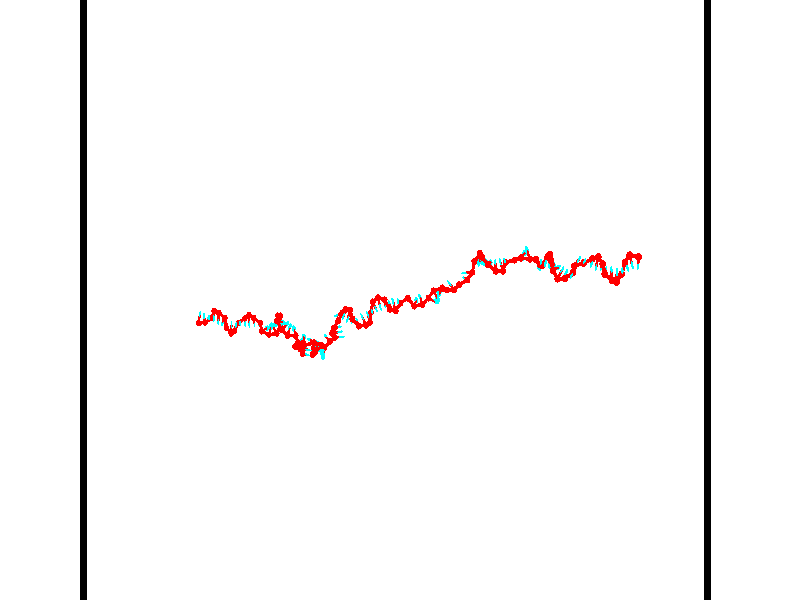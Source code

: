 // switches for output
#declare DRAW_BASES = 1; // possible values are 0, 1; only relevant for DNA ribbons
#declare DRAW_BASES_TYPE = 3; // possible values are 1, 2, 3; only relevant for DNA ribbons
#declare DRAW_FOG = 0; // set to 1 to enable fog

#include "colors.inc"

#include "transforms.inc"
background { rgb <1, 1, 1>}

#default {
   normal{
       ripples 0.25
       frequency 0.20
       turbulence 0.2
       lambda 5
   }
	finish {
		phong 0.1
		phong_size 40.
	}
}

// original window dimensions: 1024x640


// camera settings

camera {
	sky <-0, 1, 0>
	up <-0, 1, 0>
	right 1.6 * <0.99995, 0, 0.00999983>
	location <54.4867, 55, 106.329>
	look_at <55, 55, 55.0001>
	direction <0.513302, 0, -51.3289>
	angle 67.0682
}


# declare cpy_camera_pos = <54.4867, 55, 106.329>;
# if (DRAW_FOG = 1)
fog {
	fog_type 2
	up vnormalize(cpy_camera_pos)
	color rgbt<1,1,1,0.3>
	distance 1e-5
	fog_alt 3e-3
	fog_offset 88
}
# end


// LIGHTS

# declare lum = 6;
global_settings {
	ambient_light rgb lum * <0.05, 0.05, 0.05>
	max_trace_level 15
}# declare cpy_direct_light_amount = 0.25;
light_source
{	1000 * <-0.98995, -1, 1.00995>,
	rgb lum * cpy_direct_light_amount
	parallel
}

light_source
{	1000 * <0.98995, 1, -1.00995>,
	rgb lum * cpy_direct_light_amount
	parallel
}

// strand 0

// nucleotide -1

// particle -1
sphere {
	<36.446419, 53.211815, 50.377037> 0.250000
	pigment { color rgbt <1,0,0,0> }
	no_shadow
}
cylinder {
	<36.457851, 53.584469, 50.232132>,  <36.464710, 53.808064, 50.145187>, 0.100000
	pigment { color rgbt <1,0,0,0> }
	no_shadow
}
cylinder {
	<36.457851, 53.584469, 50.232132>,  <36.446419, 53.211815, 50.377037>, 0.100000
	pigment { color rgbt <1,0,0,0> }
	no_shadow
}

// particle -1
sphere {
	<36.457851, 53.584469, 50.232132> 0.100000
	pigment { color rgbt <1,0,0,0> }
	no_shadow
}
sphere {
	0, 1
	scale<0.080000,0.200000,0.300000>
	matrix <0.993943, -0.064957, -0.088639,
		-0.106111, -0.357536, -0.927851,
		0.028579, 0.931638, -0.362263,
		36.466427, 53.863960, 50.123451>
	pigment { color rgbt <0,1,1,0> }
	no_shadow
}
cylinder {
	<36.808132, 53.248405, 49.713882>,  <36.446419, 53.211815, 50.377037>, 0.130000
	pigment { color rgbt <1,0,0,0> }
	no_shadow
}

// nucleotide -1

// particle -1
sphere {
	<36.808132, 53.248405, 49.713882> 0.250000
	pigment { color rgbt <1,0,0,0> }
	no_shadow
}
cylinder {
	<36.844673, 53.551109, 49.972794>,  <36.866596, 53.732731, 50.128139>, 0.100000
	pigment { color rgbt <1,0,0,0> }
	no_shadow
}
cylinder {
	<36.844673, 53.551109, 49.972794>,  <36.808132, 53.248405, 49.713882>, 0.100000
	pigment { color rgbt <1,0,0,0> }
	no_shadow
}

// particle -1
sphere {
	<36.844673, 53.551109, 49.972794> 0.100000
	pigment { color rgbt <1,0,0,0> }
	no_shadow
}
sphere {
	0, 1
	scale<0.080000,0.200000,0.300000>
	matrix <0.992856, -0.119318, -0.000626,
		0.076759, 0.642713, -0.762252,
		0.091353, 0.756758, 0.647281,
		36.872078, 53.778137, 50.166977>
	pigment { color rgbt <0,1,1,0> }
	no_shadow
}
cylinder {
	<37.391388, 53.570148, 49.532101>,  <36.808132, 53.248405, 49.713882>, 0.130000
	pigment { color rgbt <1,0,0,0> }
	no_shadow
}

// nucleotide -1

// particle -1
sphere {
	<37.391388, 53.570148, 49.532101> 0.250000
	pigment { color rgbt <1,0,0,0> }
	no_shadow
}
cylinder {
	<37.356201, 53.603184, 49.929180>,  <37.335091, 53.623005, 50.167427>, 0.100000
	pigment { color rgbt <1,0,0,0> }
	no_shadow
}
cylinder {
	<37.356201, 53.603184, 49.929180>,  <37.391388, 53.570148, 49.532101>, 0.100000
	pigment { color rgbt <1,0,0,0> }
	no_shadow
}

// particle -1
sphere {
	<37.356201, 53.603184, 49.929180> 0.100000
	pigment { color rgbt <1,0,0,0> }
	no_shadow
}
sphere {
	0, 1
	scale<0.080000,0.200000,0.300000>
	matrix <0.992753, -0.074641, 0.094179,
		0.081874, 0.993785, -0.075424,
		-0.087964, 0.082588, 0.992694,
		37.329811, 53.627960, 50.226990>
	pigment { color rgbt <0,1,1,0> }
	no_shadow
}
cylinder {
	<37.692127, 54.141327, 49.773636>,  <37.391388, 53.570148, 49.532101>, 0.130000
	pigment { color rgbt <1,0,0,0> }
	no_shadow
}

// nucleotide -1

// particle -1
sphere {
	<37.692127, 54.141327, 49.773636> 0.250000
	pigment { color rgbt <1,0,0,0> }
	no_shadow
}
cylinder {
	<37.738083, 53.809830, 49.992718>,  <37.765656, 53.610931, 50.124168>, 0.100000
	pigment { color rgbt <1,0,0,0> }
	no_shadow
}
cylinder {
	<37.738083, 53.809830, 49.992718>,  <37.692127, 54.141327, 49.773636>, 0.100000
	pigment { color rgbt <1,0,0,0> }
	no_shadow
}

// particle -1
sphere {
	<37.738083, 53.809830, 49.992718> 0.100000
	pigment { color rgbt <1,0,0,0> }
	no_shadow
}
sphere {
	0, 1
	scale<0.080000,0.200000,0.300000>
	matrix <0.973372, -0.016181, -0.228661,
		0.198364, 0.559392, 0.804818,
		0.114888, -0.828745, 0.547706,
		37.772549, 53.561207, 50.157028>
	pigment { color rgbt <0,1,1,0> }
	no_shadow
}
cylinder {
	<38.227989, 54.012638, 50.155235>,  <37.692127, 54.141327, 49.773636>, 0.130000
	pigment { color rgbt <1,0,0,0> }
	no_shadow
}

// nucleotide -1

// particle -1
sphere {
	<38.227989, 54.012638, 50.155235> 0.250000
	pigment { color rgbt <1,0,0,0> }
	no_shadow
}
cylinder {
	<38.205166, 53.613289, 50.155300>,  <38.191471, 53.373680, 50.155338>, 0.100000
	pigment { color rgbt <1,0,0,0> }
	no_shadow
}
cylinder {
	<38.205166, 53.613289, 50.155300>,  <38.227989, 54.012638, 50.155235>, 0.100000
	pigment { color rgbt <1,0,0,0> }
	no_shadow
}

// particle -1
sphere {
	<38.205166, 53.613289, 50.155300> 0.100000
	pigment { color rgbt <1,0,0,0> }
	no_shadow
}
sphere {
	0, 1
	scale<0.080000,0.200000,0.300000>
	matrix <0.984955, -0.056319, -0.163378,
		0.163121, -0.009160, 0.986563,
		-0.057059, -0.998371, 0.000165,
		38.188049, 53.313778, 50.155350>
	pigment { color rgbt <0,1,1,0> }
	no_shadow
}
cylinder {
	<38.872612, 53.621376, 50.474949>,  <38.227989, 54.012638, 50.155235>, 0.130000
	pigment { color rgbt <1,0,0,0> }
	no_shadow
}

// nucleotide -1

// particle -1
sphere {
	<38.872612, 53.621376, 50.474949> 0.250000
	pigment { color rgbt <1,0,0,0> }
	no_shadow
}
cylinder {
	<38.678776, 53.374931, 50.226570>,  <38.562473, 53.227062, 50.077541>, 0.100000
	pigment { color rgbt <1,0,0,0> }
	no_shadow
}
cylinder {
	<38.678776, 53.374931, 50.226570>,  <38.872612, 53.621376, 50.474949>, 0.100000
	pigment { color rgbt <1,0,0,0> }
	no_shadow
}

// particle -1
sphere {
	<38.678776, 53.374931, 50.226570> 0.100000
	pigment { color rgbt <1,0,0,0> }
	no_shadow
}
sphere {
	0, 1
	scale<0.080000,0.200000,0.300000>
	matrix <0.848019, -0.156770, -0.506248,
		0.214562, -0.771896, 0.598447,
		-0.484590, -0.616116, -0.620946,
		38.533398, 53.190098, 50.040287>
	pigment { color rgbt <0,1,1,0> }
	no_shadow
}
cylinder {
	<39.049530, 52.873486, 50.586452>,  <38.872612, 53.621376, 50.474949>, 0.130000
	pigment { color rgbt <1,0,0,0> }
	no_shadow
}

// nucleotide -1

// particle -1
sphere {
	<39.049530, 52.873486, 50.586452> 0.250000
	pigment { color rgbt <1,0,0,0> }
	no_shadow
}
cylinder {
	<38.963165, 53.037170, 50.231842>,  <38.911346, 53.135380, 50.019077>, 0.100000
	pigment { color rgbt <1,0,0,0> }
	no_shadow
}
cylinder {
	<38.963165, 53.037170, 50.231842>,  <39.049530, 52.873486, 50.586452>, 0.100000
	pigment { color rgbt <1,0,0,0> }
	no_shadow
}

// particle -1
sphere {
	<38.963165, 53.037170, 50.231842> 0.100000
	pigment { color rgbt <1,0,0,0> }
	no_shadow
}
sphere {
	0, 1
	scale<0.080000,0.200000,0.300000>
	matrix <0.964171, -0.053962, -0.259732,
		-0.154124, -0.910844, -0.382895,
		-0.215914, 0.409208, -0.886527,
		38.898392, 53.159931, 49.965885>
	pigment { color rgbt <0,1,1,0> }
	no_shadow
}
cylinder {
	<39.341423, 52.408974, 50.015060>,  <39.049530, 52.873486, 50.586452>, 0.130000
	pigment { color rgbt <1,0,0,0> }
	no_shadow
}

// nucleotide -1

// particle -1
sphere {
	<39.341423, 52.408974, 50.015060> 0.250000
	pigment { color rgbt <1,0,0,0> }
	no_shadow
}
cylinder {
	<39.325573, 52.791908, 49.900566>,  <39.316063, 53.021671, 49.831871>, 0.100000
	pigment { color rgbt <1,0,0,0> }
	no_shadow
}
cylinder {
	<39.325573, 52.791908, 49.900566>,  <39.341423, 52.408974, 50.015060>, 0.100000
	pigment { color rgbt <1,0,0,0> }
	no_shadow
}

// particle -1
sphere {
	<39.325573, 52.791908, 49.900566> 0.100000
	pigment { color rgbt <1,0,0,0> }
	no_shadow
}
sphere {
	0, 1
	scale<0.080000,0.200000,0.300000>
	matrix <0.943678, -0.058318, -0.325685,
		-0.328484, -0.283016, -0.901110,
		-0.039623, 0.957340, -0.286233,
		39.313686, 53.079109, 49.814697>
	pigment { color rgbt <0,1,1,0> }
	no_shadow
}
cylinder {
	<39.441383, 52.574451, 49.247311>,  <39.341423, 52.408974, 50.015060>, 0.130000
	pigment { color rgbt <1,0,0,0> }
	no_shadow
}

// nucleotide -1

// particle -1
sphere {
	<39.441383, 52.574451, 49.247311> 0.250000
	pigment { color rgbt <1,0,0,0> }
	no_shadow
}
cylinder {
	<39.590874, 52.853561, 49.491749>,  <39.680569, 53.021027, 49.638412>, 0.100000
	pigment { color rgbt <1,0,0,0> }
	no_shadow
}
cylinder {
	<39.590874, 52.853561, 49.491749>,  <39.441383, 52.574451, 49.247311>, 0.100000
	pigment { color rgbt <1,0,0,0> }
	no_shadow
}

// particle -1
sphere {
	<39.590874, 52.853561, 49.491749> 0.100000
	pigment { color rgbt <1,0,0,0> }
	no_shadow
}
sphere {
	0, 1
	scale<0.080000,0.200000,0.300000>
	matrix <0.913307, -0.161863, -0.373727,
		-0.161863, 0.697791, -0.697774,
		0.373727, 0.697774, 0.611097,
		39.702991, 53.062893, 49.675079>
	pigment { color rgbt <0,1,1,0> }
	no_shadow
}
cylinder {
	<39.725750, 53.203953, 48.844311>,  <39.441383, 52.574451, 49.247311>, 0.130000
	pigment { color rgbt <1,0,0,0> }
	no_shadow
}

// nucleotide -1

// particle -1
sphere {
	<39.725750, 53.203953, 48.844311> 0.250000
	pigment { color rgbt <1,0,0,0> }
	no_shadow
}
cylinder {
	<39.898506, 53.186821, 49.204674>,  <40.002159, 53.176540, 49.420891>, 0.100000
	pigment { color rgbt <1,0,0,0> }
	no_shadow
}
cylinder {
	<39.898506, 53.186821, 49.204674>,  <39.725750, 53.203953, 48.844311>, 0.100000
	pigment { color rgbt <1,0,0,0> }
	no_shadow
}

// particle -1
sphere {
	<39.898506, 53.186821, 49.204674> 0.100000
	pigment { color rgbt <1,0,0,0> }
	no_shadow
}
sphere {
	0, 1
	scale<0.080000,0.200000,0.300000>
	matrix <0.901238, 0.059493, -0.429220,
		-0.035215, 0.997309, 0.064294,
		0.431891, -0.042829, 0.900908,
		40.028072, 53.173973, 49.474945>
	pigment { color rgbt <0,1,1,0> }
	no_shadow
}
cylinder {
	<40.327827, 53.562656, 48.794659>,  <39.725750, 53.203953, 48.844311>, 0.130000
	pigment { color rgbt <1,0,0,0> }
	no_shadow
}

// nucleotide -1

// particle -1
sphere {
	<40.327827, 53.562656, 48.794659> 0.250000
	pigment { color rgbt <1,0,0,0> }
	no_shadow
}
cylinder {
	<40.410179, 53.306362, 49.090515>,  <40.459591, 53.152584, 49.268028>, 0.100000
	pigment { color rgbt <1,0,0,0> }
	no_shadow
}
cylinder {
	<40.410179, 53.306362, 49.090515>,  <40.327827, 53.562656, 48.794659>, 0.100000
	pigment { color rgbt <1,0,0,0> }
	no_shadow
}

// particle -1
sphere {
	<40.410179, 53.306362, 49.090515> 0.100000
	pigment { color rgbt <1,0,0,0> }
	no_shadow
}
sphere {
	0, 1
	scale<0.080000,0.200000,0.300000>
	matrix <0.953068, -0.040161, -0.300081,
		0.221979, 0.766707, 0.602401,
		0.205881, -0.640740, 0.739638,
		40.471943, 53.114140, 49.312408>
	pigment { color rgbt <0,1,1,0> }
	no_shadow
}
cylinder {
	<40.830196, 53.819695, 49.335041>,  <40.327827, 53.562656, 48.794659>, 0.130000
	pigment { color rgbt <1,0,0,0> }
	no_shadow
}

// nucleotide -1

// particle -1
sphere {
	<40.830196, 53.819695, 49.335041> 0.250000
	pigment { color rgbt <1,0,0,0> }
	no_shadow
}
cylinder {
	<40.836002, 53.421349, 49.299171>,  <40.839485, 53.182343, 49.277649>, 0.100000
	pigment { color rgbt <1,0,0,0> }
	no_shadow
}
cylinder {
	<40.836002, 53.421349, 49.299171>,  <40.830196, 53.819695, 49.335041>, 0.100000
	pigment { color rgbt <1,0,0,0> }
	no_shadow
}

// particle -1
sphere {
	<40.836002, 53.421349, 49.299171> 0.100000
	pigment { color rgbt <1,0,0,0> }
	no_shadow
}
sphere {
	0, 1
	scale<0.080000,0.200000,0.300000>
	matrix <0.957230, 0.039754, -0.286584,
		0.288964, -0.081682, 0.953849,
		0.014511, -0.995865, -0.089676,
		40.840355, 53.122589, 49.272270>
	pigment { color rgbt <0,1,1,0> }
	no_shadow
}
cylinder {
	<41.363987, 53.611225, 49.737694>,  <40.830196, 53.819695, 49.335041>, 0.130000
	pigment { color rgbt <1,0,0,0> }
	no_shadow
}

// nucleotide -1

// particle -1
sphere {
	<41.363987, 53.611225, 49.737694> 0.250000
	pigment { color rgbt <1,0,0,0> }
	no_shadow
}
cylinder {
	<41.344555, 53.318588, 49.465691>,  <41.332893, 53.143005, 49.302486>, 0.100000
	pigment { color rgbt <1,0,0,0> }
	no_shadow
}
cylinder {
	<41.344555, 53.318588, 49.465691>,  <41.363987, 53.611225, 49.737694>, 0.100000
	pigment { color rgbt <1,0,0,0> }
	no_shadow
}

// particle -1
sphere {
	<41.344555, 53.318588, 49.465691> 0.100000
	pigment { color rgbt <1,0,0,0> }
	no_shadow
}
sphere {
	0, 1
	scale<0.080000,0.200000,0.300000>
	matrix <0.972667, 0.120118, -0.198720,
		0.227063, -0.671080, 0.705758,
		-0.048582, -0.731590, -0.680012,
		41.329979, 53.099110, 49.261688>
	pigment { color rgbt <0,1,1,0> }
	no_shadow
}
cylinder {
	<41.985428, 53.221497, 49.774574>,  <41.363987, 53.611225, 49.737694>, 0.130000
	pigment { color rgbt <1,0,0,0> }
	no_shadow
}

// nucleotide -1

// particle -1
sphere {
	<41.985428, 53.221497, 49.774574> 0.250000
	pigment { color rgbt <1,0,0,0> }
	no_shadow
}
cylinder {
	<41.829823, 53.157021, 49.411766>,  <41.736462, 53.118336, 49.194080>, 0.100000
	pigment { color rgbt <1,0,0,0> }
	no_shadow
}
cylinder {
	<41.829823, 53.157021, 49.411766>,  <41.985428, 53.221497, 49.774574>, 0.100000
	pigment { color rgbt <1,0,0,0> }
	no_shadow
}

// particle -1
sphere {
	<41.829823, 53.157021, 49.411766> 0.100000
	pigment { color rgbt <1,0,0,0> }
	no_shadow
}
sphere {
	0, 1
	scale<0.080000,0.200000,0.300000>
	matrix <0.901918, 0.133921, -0.410621,
		0.187656, -0.977796, 0.093281,
		-0.389011, -0.161187, -0.907022,
		41.713120, 53.108665, 49.139660>
	pigment { color rgbt <0,1,1,0> }
	no_shadow
}
cylinder {
	<42.176220, 52.569530, 50.001549>,  <41.985428, 53.221497, 49.774574>, 0.130000
	pigment { color rgbt <1,0,0,0> }
	no_shadow
}

// nucleotide -1

// particle -1
sphere {
	<42.176220, 52.569530, 50.001549> 0.250000
	pigment { color rgbt <1,0,0,0> }
	no_shadow
}
cylinder {
	<42.392754, 52.703644, 49.693123>,  <42.522675, 52.784111, 49.508068>, 0.100000
	pigment { color rgbt <1,0,0,0> }
	no_shadow
}
cylinder {
	<42.392754, 52.703644, 49.693123>,  <42.176220, 52.569530, 50.001549>, 0.100000
	pigment { color rgbt <1,0,0,0> }
	no_shadow
}

// particle -1
sphere {
	<42.392754, 52.703644, 49.693123> 0.100000
	pigment { color rgbt <1,0,0,0> }
	no_shadow
}
sphere {
	0, 1
	scale<0.080000,0.200000,0.300000>
	matrix <0.701183, 0.326063, 0.634055,
		0.464006, -0.883893, -0.058588,
		0.541333, 0.335286, -0.771065,
		42.555153, 52.804230, 49.461803>
	pigment { color rgbt <0,1,1,0> }
	no_shadow
}
cylinder {
	<42.837303, 52.302174, 49.935902>,  <42.176220, 52.569530, 50.001549>, 0.130000
	pigment { color rgbt <1,0,0,0> }
	no_shadow
}

// nucleotide -1

// particle -1
sphere {
	<42.837303, 52.302174, 49.935902> 0.250000
	pigment { color rgbt <1,0,0,0> }
	no_shadow
}
cylinder {
	<42.891216, 52.645279, 49.737476>,  <42.923565, 52.851143, 49.618420>, 0.100000
	pigment { color rgbt <1,0,0,0> }
	no_shadow
}
cylinder {
	<42.891216, 52.645279, 49.737476>,  <42.837303, 52.302174, 49.935902>, 0.100000
	pigment { color rgbt <1,0,0,0> }
	no_shadow
}

// particle -1
sphere {
	<42.891216, 52.645279, 49.737476> 0.100000
	pigment { color rgbt <1,0,0,0> }
	no_shadow
}
sphere {
	0, 1
	scale<0.080000,0.200000,0.300000>
	matrix <0.606474, 0.324494, 0.725874,
		0.783596, -0.398685, -0.476474,
		0.134782, 0.857761, -0.496064,
		42.931652, 52.902607, 49.588657>
	pigment { color rgbt <0,1,1,0> }
	no_shadow
}
cylinder {
	<43.561325, 52.400677, 49.906929>,  <42.837303, 52.302174, 49.935902>, 0.130000
	pigment { color rgbt <1,0,0,0> }
	no_shadow
}

// nucleotide -1

// particle -1
sphere {
	<43.561325, 52.400677, 49.906929> 0.250000
	pigment { color rgbt <1,0,0,0> }
	no_shadow
}
cylinder {
	<43.341389, 52.734623, 49.917252>,  <43.209427, 52.934990, 49.923443>, 0.100000
	pigment { color rgbt <1,0,0,0> }
	no_shadow
}
cylinder {
	<43.341389, 52.734623, 49.917252>,  <43.561325, 52.400677, 49.906929>, 0.100000
	pigment { color rgbt <1,0,0,0> }
	no_shadow
}

// particle -1
sphere {
	<43.341389, 52.734623, 49.917252> 0.100000
	pigment { color rgbt <1,0,0,0> }
	no_shadow
}
sphere {
	0, 1
	scale<0.080000,0.200000,0.300000>
	matrix <0.568164, 0.351191, 0.744214,
		0.612260, 0.423860, -0.667443,
		-0.549843, 0.834870, 0.025802,
		43.176437, 52.985085, 49.924992>
	pigment { color rgbt <0,1,1,0> }
	no_shadow
}
cylinder {
	<43.865608, 53.077644, 49.676071>,  <43.561325, 52.400677, 49.906929>, 0.130000
	pigment { color rgbt <1,0,0,0> }
	no_shadow
}

// nucleotide -1

// particle -1
sphere {
	<43.865608, 53.077644, 49.676071> 0.250000
	pigment { color rgbt <1,0,0,0> }
	no_shadow
}
cylinder {
	<43.607052, 53.074142, 49.981255>,  <43.451920, 53.072041, 50.164364>, 0.100000
	pigment { color rgbt <1,0,0,0> }
	no_shadow
}
cylinder {
	<43.607052, 53.074142, 49.981255>,  <43.865608, 53.077644, 49.676071>, 0.100000
	pigment { color rgbt <1,0,0,0> }
	no_shadow
}

// particle -1
sphere {
	<43.607052, 53.074142, 49.981255> 0.100000
	pigment { color rgbt <1,0,0,0> }
	no_shadow
}
sphere {
	0, 1
	scale<0.080000,0.200000,0.300000>
	matrix <0.731346, 0.277946, 0.622800,
		-0.217512, 0.960557, -0.173261,
		-0.646392, -0.008752, 0.762956,
		43.413136, 53.071518, 50.210140>
	pigment { color rgbt <0,1,1,0> }
	no_shadow
}
cylinder {
	<43.932331, 53.793118, 50.178238>,  <43.865608, 53.077644, 49.676071>, 0.130000
	pigment { color rgbt <1,0,0,0> }
	no_shadow
}

// nucleotide -1

// particle -1
sphere {
	<43.932331, 53.793118, 50.178238> 0.250000
	pigment { color rgbt <1,0,0,0> }
	no_shadow
}
cylinder {
	<43.814240, 53.455570, 50.357452>,  <43.743385, 53.253044, 50.464981>, 0.100000
	pigment { color rgbt <1,0,0,0> }
	no_shadow
}
cylinder {
	<43.814240, 53.455570, 50.357452>,  <43.932331, 53.793118, 50.178238>, 0.100000
	pigment { color rgbt <1,0,0,0> }
	no_shadow
}

// particle -1
sphere {
	<43.814240, 53.455570, 50.357452> 0.100000
	pigment { color rgbt <1,0,0,0> }
	no_shadow
}
sphere {
	0, 1
	scale<0.080000,0.200000,0.300000>
	matrix <0.911447, -0.108113, 0.396958,
		-0.286541, 0.525551, 0.801056,
		-0.295226, -0.843865, 0.448033,
		43.725674, 53.202412, 50.491863>
	pigment { color rgbt <0,1,1,0> }
	no_shadow
}
cylinder {
	<43.873917, 53.800533, 51.012867>,  <43.932331, 53.793118, 50.178238>, 0.130000
	pigment { color rgbt <1,0,0,0> }
	no_shadow
}

// nucleotide -1

// particle -1
sphere {
	<43.873917, 53.800533, 51.012867> 0.250000
	pigment { color rgbt <1,0,0,0> }
	no_shadow
}
cylinder {
	<43.974491, 53.450298, 50.847885>,  <44.034836, 53.240158, 50.748894>, 0.100000
	pigment { color rgbt <1,0,0,0> }
	no_shadow
}
cylinder {
	<43.974491, 53.450298, 50.847885>,  <43.873917, 53.800533, 51.012867>, 0.100000
	pigment { color rgbt <1,0,0,0> }
	no_shadow
}

// particle -1
sphere {
	<43.974491, 53.450298, 50.847885> 0.100000
	pigment { color rgbt <1,0,0,0> }
	no_shadow
}
sphere {
	0, 1
	scale<0.080000,0.200000,0.300000>
	matrix <0.901472, 0.056728, 0.429104,
		-0.352321, -0.479711, 0.803584,
		0.251432, -0.875591, -0.412459,
		44.049919, 53.187622, 50.724148>
	pigment { color rgbt <0,1,1,0> }
	no_shadow
}
cylinder {
	<43.891159, 53.411304, 51.578152>,  <43.873917, 53.800533, 51.012867>, 0.130000
	pigment { color rgbt <1,0,0,0> }
	no_shadow
}

// nucleotide -1

// particle -1
sphere {
	<43.891159, 53.411304, 51.578152> 0.250000
	pigment { color rgbt <1,0,0,0> }
	no_shadow
}
cylinder {
	<44.158978, 53.331856, 51.291862>,  <44.319668, 53.284187, 51.120090>, 0.100000
	pigment { color rgbt <1,0,0,0> }
	no_shadow
}
cylinder {
	<44.158978, 53.331856, 51.291862>,  <43.891159, 53.411304, 51.578152>, 0.100000
	pigment { color rgbt <1,0,0,0> }
	no_shadow
}

// particle -1
sphere {
	<44.158978, 53.331856, 51.291862> 0.100000
	pigment { color rgbt <1,0,0,0> }
	no_shadow
}
sphere {
	0, 1
	scale<0.080000,0.200000,0.300000>
	matrix <0.720576, -0.060099, 0.690767,
		-0.180215, -0.978232, 0.102882,
		0.669547, -0.198621, -0.715721,
		44.359840, 53.272270, 51.077145>
	pigment { color rgbt <0,1,1,0> }
	no_shadow
}
cylinder {
	<44.333519, 52.756767, 51.621742>,  <43.891159, 53.411304, 51.578152>, 0.130000
	pigment { color rgbt <1,0,0,0> }
	no_shadow
}

// nucleotide -1

// particle -1
sphere {
	<44.333519, 52.756767, 51.621742> 0.250000
	pigment { color rgbt <1,0,0,0> }
	no_shadow
}
cylinder {
	<44.557583, 52.983112, 51.379745>,  <44.692020, 53.118919, 51.234547>, 0.100000
	pigment { color rgbt <1,0,0,0> }
	no_shadow
}
cylinder {
	<44.557583, 52.983112, 51.379745>,  <44.333519, 52.756767, 51.621742>, 0.100000
	pigment { color rgbt <1,0,0,0> }
	no_shadow
}

// particle -1
sphere {
	<44.557583, 52.983112, 51.379745> 0.100000
	pigment { color rgbt <1,0,0,0> }
	no_shadow
}
sphere {
	0, 1
	scale<0.080000,0.200000,0.300000>
	matrix <0.814225, -0.241648, 0.527867,
		0.152504, -0.788293, -0.596101,
		0.560161, 0.565862, -0.604996,
		44.725632, 53.152870, 51.198246>
	pigment { color rgbt <0,1,1,0> }
	no_shadow
}
cylinder {
	<44.816772, 52.310085, 51.368187>,  <44.333519, 52.756767, 51.621742>, 0.130000
	pigment { color rgbt <1,0,0,0> }
	no_shadow
}

// nucleotide -1

// particle -1
sphere {
	<44.816772, 52.310085, 51.368187> 0.250000
	pigment { color rgbt <1,0,0,0> }
	no_shadow
}
cylinder {
	<44.940762, 52.688736, 51.403564>,  <45.015156, 52.915924, 51.424789>, 0.100000
	pigment { color rgbt <1,0,0,0> }
	no_shadow
}
cylinder {
	<44.940762, 52.688736, 51.403564>,  <44.816772, 52.310085, 51.368187>, 0.100000
	pigment { color rgbt <1,0,0,0> }
	no_shadow
}

// particle -1
sphere {
	<44.940762, 52.688736, 51.403564> 0.100000
	pigment { color rgbt <1,0,0,0> }
	no_shadow
}
sphere {
	0, 1
	scale<0.080000,0.200000,0.300000>
	matrix <0.767745, -0.304088, 0.564002,
		0.560792, -0.106923, -0.821024,
		0.309968, 0.946624, 0.088441,
		45.033752, 52.972725, 51.430096>
	pigment { color rgbt <0,1,1,0> }
	no_shadow
}
cylinder {
	<45.533512, 52.289371, 51.179520>,  <44.816772, 52.310085, 51.368187>, 0.130000
	pigment { color rgbt <1,0,0,0> }
	no_shadow
}

// nucleotide -1

// particle -1
sphere {
	<45.533512, 52.289371, 51.179520> 0.250000
	pigment { color rgbt <1,0,0,0> }
	no_shadow
}
cylinder {
	<45.460957, 52.605209, 51.414001>,  <45.417423, 52.794712, 51.554691>, 0.100000
	pigment { color rgbt <1,0,0,0> }
	no_shadow
}
cylinder {
	<45.460957, 52.605209, 51.414001>,  <45.533512, 52.289371, 51.179520>, 0.100000
	pigment { color rgbt <1,0,0,0> }
	no_shadow
}

// particle -1
sphere {
	<45.460957, 52.605209, 51.414001> 0.100000
	pigment { color rgbt <1,0,0,0> }
	no_shadow
}
sphere {
	0, 1
	scale<0.080000,0.200000,0.300000>
	matrix <0.682803, -0.327872, 0.652901,
		0.707728, 0.518691, -0.479667,
		-0.181385, 0.789594, 0.586208,
		45.406540, 52.842087, 51.589863>
	pigment { color rgbt <0,1,1,0> }
	no_shadow
}
cylinder {
	<45.808811, 51.791611, 51.637016>,  <45.533512, 52.289371, 51.179520>, 0.130000
	pigment { color rgbt <1,0,0,0> }
	no_shadow
}

// nucleotide -1

// particle -1
sphere {
	<45.808811, 51.791611, 51.637016> 0.250000
	pigment { color rgbt <1,0,0,0> }
	no_shadow
}
cylinder {
	<46.133480, 51.598186, 51.768082>,  <46.328281, 51.482132, 51.846722>, 0.100000
	pigment { color rgbt <1,0,0,0> }
	no_shadow
}
cylinder {
	<46.133480, 51.598186, 51.768082>,  <45.808811, 51.791611, 51.637016>, 0.100000
	pigment { color rgbt <1,0,0,0> }
	no_shadow
}

// particle -1
sphere {
	<46.133480, 51.598186, 51.768082> 0.100000
	pigment { color rgbt <1,0,0,0> }
	no_shadow
}
sphere {
	0, 1
	scale<0.080000,0.200000,0.300000>
	matrix <0.055329, 0.622078, 0.780998,
		-0.581491, -0.615783, 0.531677,
		0.811669, -0.483560, 0.327662,
		46.376980, 51.453117, 51.866379>
	pigment { color rgbt <0,1,1,0> }
	no_shadow
}
cylinder {
	<45.644482, 51.548752, 52.262939>,  <45.808811, 51.791611, 51.637016>, 0.130000
	pigment { color rgbt <1,0,0,0> }
	no_shadow
}

// nucleotide -1

// particle -1
sphere {
	<45.644482, 51.548752, 52.262939> 0.250000
	pigment { color rgbt <1,0,0,0> }
	no_shadow
}
cylinder {
	<46.033821, 51.636017, 52.234634>,  <46.267426, 51.688374, 52.217651>, 0.100000
	pigment { color rgbt <1,0,0,0> }
	no_shadow
}
cylinder {
	<46.033821, 51.636017, 52.234634>,  <45.644482, 51.548752, 52.262939>, 0.100000
	pigment { color rgbt <1,0,0,0> }
	no_shadow
}

// particle -1
sphere {
	<46.033821, 51.636017, 52.234634> 0.100000
	pigment { color rgbt <1,0,0,0> }
	no_shadow
}
sphere {
	0, 1
	scale<0.080000,0.200000,0.300000>
	matrix <-0.075123, 0.594783, 0.800368,
		0.216698, -0.773718, 0.595317,
		0.973344, 0.218160, -0.070764,
		46.325825, 51.701466, 52.213406>
	pigment { color rgbt <0,1,1,0> }
	no_shadow
}
cylinder {
	<46.019062, 51.541588, 53.026756>,  <45.644482, 51.548752, 52.262939>, 0.130000
	pigment { color rgbt <1,0,0,0> }
	no_shadow
}

// nucleotide -1

// particle -1
sphere {
	<46.019062, 51.541588, 53.026756> 0.250000
	pigment { color rgbt <1,0,0,0> }
	no_shadow
}
cylinder {
	<46.197540, 51.793446, 52.772369>,  <46.304626, 51.944561, 52.619736>, 0.100000
	pigment { color rgbt <1,0,0,0> }
	no_shadow
}
cylinder {
	<46.197540, 51.793446, 52.772369>,  <46.019062, 51.541588, 53.026756>, 0.100000
	pigment { color rgbt <1,0,0,0> }
	no_shadow
}

// particle -1
sphere {
	<46.197540, 51.793446, 52.772369> 0.100000
	pigment { color rgbt <1,0,0,0> }
	no_shadow
}
sphere {
	0, 1
	scale<0.080000,0.200000,0.300000>
	matrix <0.099732, 0.671217, 0.734521,
		0.889362, -0.391164, 0.236696,
		0.446193, 0.629649, -0.635967,
		46.331398, 51.982342, 52.581581>
	pigment { color rgbt <0,1,1,0> }
	no_shadow
}
cylinder {
	<46.558605, 51.802711, 53.399075>,  <46.019062, 51.541588, 53.026756>, 0.130000
	pigment { color rgbt <1,0,0,0> }
	no_shadow
}

// nucleotide -1

// particle -1
sphere {
	<46.558605, 51.802711, 53.399075> 0.250000
	pigment { color rgbt <1,0,0,0> }
	no_shadow
}
cylinder {
	<46.536861, 52.083740, 53.115261>,  <46.523815, 52.252357, 52.944973>, 0.100000
	pigment { color rgbt <1,0,0,0> }
	no_shadow
}
cylinder {
	<46.536861, 52.083740, 53.115261>,  <46.558605, 51.802711, 53.399075>, 0.100000
	pigment { color rgbt <1,0,0,0> }
	no_shadow
}

// particle -1
sphere {
	<46.536861, 52.083740, 53.115261> 0.100000
	pigment { color rgbt <1,0,0,0> }
	no_shadow
}
sphere {
	0, 1
	scale<0.080000,0.200000,0.300000>
	matrix <0.390886, 0.668845, 0.632341,
		0.918833, -0.242971, -0.310985,
		-0.054361, 0.702575, -0.709531,
		46.520554, 52.294514, 52.902401>
	pigment { color rgbt <0,1,1,0> }
	no_shadow
}
cylinder {
	<46.548603, 51.102924, 53.723701>,  <46.558605, 51.802711, 53.399075>, 0.130000
	pigment { color rgbt <1,0,0,0> }
	no_shadow
}

// nucleotide -1

// particle -1
sphere {
	<46.548603, 51.102924, 53.723701> 0.250000
	pigment { color rgbt <1,0,0,0> }
	no_shadow
}
cylinder {
	<46.811550, 51.080723, 54.024311>,  <46.969318, 51.067402, 54.204678>, 0.100000
	pigment { color rgbt <1,0,0,0> }
	no_shadow
}
cylinder {
	<46.811550, 51.080723, 54.024311>,  <46.548603, 51.102924, 53.723701>, 0.100000
	pigment { color rgbt <1,0,0,0> }
	no_shadow
}

// particle -1
sphere {
	<46.811550, 51.080723, 54.024311> 0.100000
	pigment { color rgbt <1,0,0,0> }
	no_shadow
}
sphere {
	0, 1
	scale<0.080000,0.200000,0.300000>
	matrix <0.274813, 0.946261, -0.170497,
		-0.701673, 0.318607, 0.637295,
		0.657369, -0.055504, 0.751522,
		47.008762, 51.064072, 54.249767>
	pigment { color rgbt <0,1,1,0> }
	no_shadow
}
cylinder {
	<46.417847, 51.517036, 54.345032>,  <46.548603, 51.102924, 53.723701>, 0.130000
	pigment { color rgbt <1,0,0,0> }
	no_shadow
}

// nucleotide -1

// particle -1
sphere {
	<46.417847, 51.517036, 54.345032> 0.250000
	pigment { color rgbt <1,0,0,0> }
	no_shadow
}
cylinder {
	<46.811436, 51.456234, 54.307728>,  <47.047588, 51.419750, 54.285347>, 0.100000
	pigment { color rgbt <1,0,0,0> }
	no_shadow
}
cylinder {
	<46.811436, 51.456234, 54.307728>,  <46.417847, 51.517036, 54.345032>, 0.100000
	pigment { color rgbt <1,0,0,0> }
	no_shadow
}

// particle -1
sphere {
	<46.811436, 51.456234, 54.307728> 0.100000
	pigment { color rgbt <1,0,0,0> }
	no_shadow
}
sphere {
	0, 1
	scale<0.080000,0.200000,0.300000>
	matrix <0.149725, 0.988240, -0.031065,
		0.096882, 0.016604, 0.995157,
		0.983970, -0.152009, -0.093257,
		47.106628, 51.410629, 54.279751>
	pigment { color rgbt <0,1,1,0> }
	no_shadow
}
cylinder {
	<46.845051, 51.780228, 54.931492>,  <46.417847, 51.517036, 54.345032>, 0.130000
	pigment { color rgbt <1,0,0,0> }
	no_shadow
}

// nucleotide -1

// particle -1
sphere {
	<46.845051, 51.780228, 54.931492> 0.250000
	pigment { color rgbt <1,0,0,0> }
	no_shadow
}
cylinder {
	<47.039227, 51.789898, 54.581917>,  <47.155731, 51.795700, 54.372173>, 0.100000
	pigment { color rgbt <1,0,0,0> }
	no_shadow
}
cylinder {
	<47.039227, 51.789898, 54.581917>,  <46.845051, 51.780228, 54.931492>, 0.100000
	pigment { color rgbt <1,0,0,0> }
	no_shadow
}

// particle -1
sphere {
	<47.039227, 51.789898, 54.581917> 0.100000
	pigment { color rgbt <1,0,0,0> }
	no_shadow
}
sphere {
	0, 1
	scale<0.080000,0.200000,0.300000>
	matrix <0.034095, 0.998334, 0.046554,
		0.873608, -0.052396, 0.483802,
		0.485435, 0.024175, -0.873939,
		47.184856, 51.797150, 54.319736>
	pigment { color rgbt <0,1,1,0> }
	no_shadow
}
cylinder {
	<47.679996, 51.973976, 54.878601>,  <46.845051, 51.780228, 54.931492>, 0.130000
	pigment { color rgbt <1,0,0,0> }
	no_shadow
}

// nucleotide -1

// particle -1
sphere {
	<47.679996, 51.973976, 54.878601> 0.250000
	pigment { color rgbt <1,0,0,0> }
	no_shadow
}
cylinder {
	<47.426380, 52.078804, 54.587585>,  <47.274212, 52.141701, 54.412975>, 0.100000
	pigment { color rgbt <1,0,0,0> }
	no_shadow
}
cylinder {
	<47.426380, 52.078804, 54.587585>,  <47.679996, 51.973976, 54.878601>, 0.100000
	pigment { color rgbt <1,0,0,0> }
	no_shadow
}

// particle -1
sphere {
	<47.426380, 52.078804, 54.587585> 0.100000
	pigment { color rgbt <1,0,0,0> }
	no_shadow
}
sphere {
	0, 1
	scale<0.080000,0.200000,0.300000>
	matrix <0.076665, 0.957492, 0.278086,
		0.769493, 0.120540, -0.627177,
		-0.634037, 0.262068, -0.727542,
		47.236168, 52.157425, 54.369324>
	pigment { color rgbt <0,1,1,0> }
	no_shadow
}
cylinder {
	<48.320263, 51.732288, 54.674061>,  <47.679996, 51.973976, 54.878601>, 0.130000
	pigment { color rgbt <1,0,0,0> }
	no_shadow
}

// nucleotide -1

// particle -1
sphere {
	<48.320263, 51.732288, 54.674061> 0.250000
	pigment { color rgbt <1,0,0,0> }
	no_shadow
}
cylinder {
	<48.027905, 51.853714, 54.429558>,  <47.852489, 51.926571, 54.282856>, 0.100000
	pigment { color rgbt <1,0,0,0> }
	no_shadow
}
cylinder {
	<48.027905, 51.853714, 54.429558>,  <48.320263, 51.732288, 54.674061>, 0.100000
	pigment { color rgbt <1,0,0,0> }
	no_shadow
}

// particle -1
sphere {
	<48.027905, 51.853714, 54.429558> 0.100000
	pigment { color rgbt <1,0,0,0> }
	no_shadow
}
sphere {
	0, 1
	scale<0.080000,0.200000,0.300000>
	matrix <0.119369, -0.824966, -0.552433,
		-0.671967, -0.476737, 0.566729,
		-0.730898, 0.303567, -0.611257,
		47.808636, 51.944786, 54.246181>
	pigment { color rgbt <0,1,1,0> }
	no_shadow
}
cylinder {
	<47.754486, 51.311321, 54.537979>,  <48.320263, 51.732288, 54.674061>, 0.130000
	pigment { color rgbt <1,0,0,0> }
	no_shadow
}

// nucleotide -1

// particle -1
sphere {
	<47.754486, 51.311321, 54.537979> 0.250000
	pigment { color rgbt <1,0,0,0> }
	no_shadow
}
cylinder {
	<47.794720, 51.549160, 54.218895>,  <47.818859, 51.691864, 54.027443>, 0.100000
	pigment { color rgbt <1,0,0,0> }
	no_shadow
}
cylinder {
	<47.794720, 51.549160, 54.218895>,  <47.754486, 51.311321, 54.537979>, 0.100000
	pigment { color rgbt <1,0,0,0> }
	no_shadow
}

// particle -1
sphere {
	<47.794720, 51.549160, 54.218895> 0.100000
	pigment { color rgbt <1,0,0,0> }
	no_shadow
}
sphere {
	0, 1
	scale<0.080000,0.200000,0.300000>
	matrix <0.043782, -0.803645, -0.593496,
		-0.993964, 0.024773, -0.106869,
		0.100588, 0.594593, -0.797710,
		47.824898, 51.727539, 53.979584>
	pigment { color rgbt <0,1,1,0> }
	no_shadow
}
cylinder {
	<47.442093, 51.059685, 53.887989>,  <47.754486, 51.311321, 54.537979>, 0.130000
	pigment { color rgbt <1,0,0,0> }
	no_shadow
}

// nucleotide -1

// particle -1
sphere {
	<47.442093, 51.059685, 53.887989> 0.250000
	pigment { color rgbt <1,0,0,0> }
	no_shadow
}
cylinder {
	<47.747856, 51.297241, 53.787617>,  <47.931313, 51.439777, 53.727394>, 0.100000
	pigment { color rgbt <1,0,0,0> }
	no_shadow
}
cylinder {
	<47.747856, 51.297241, 53.787617>,  <47.442093, 51.059685, 53.887989>, 0.100000
	pigment { color rgbt <1,0,0,0> }
	no_shadow
}

// particle -1
sphere {
	<47.747856, 51.297241, 53.787617> 0.100000
	pigment { color rgbt <1,0,0,0> }
	no_shadow
}
sphere {
	0, 1
	scale<0.080000,0.200000,0.300000>
	matrix <0.101875, -0.495574, -0.862571,
		-0.636631, 0.633794, -0.439324,
		0.764410, 0.593896, -0.250930,
		47.977180, 51.475410, 53.712337>
	pigment { color rgbt <0,1,1,0> }
	no_shadow
}
cylinder {
	<47.454742, 51.510769, 53.325111>,  <47.442093, 51.059685, 53.887989>, 0.130000
	pigment { color rgbt <1,0,0,0> }
	no_shadow
}

// nucleotide -1

// particle -1
sphere {
	<47.454742, 51.510769, 53.325111> 0.250000
	pigment { color rgbt <1,0,0,0> }
	no_shadow
}
cylinder {
	<47.837025, 51.408707, 53.383785>,  <48.066395, 51.347469, 53.418991>, 0.100000
	pigment { color rgbt <1,0,0,0> }
	no_shadow
}
cylinder {
	<47.837025, 51.408707, 53.383785>,  <47.454742, 51.510769, 53.325111>, 0.100000
	pigment { color rgbt <1,0,0,0> }
	no_shadow
}

// particle -1
sphere {
	<47.837025, 51.408707, 53.383785> 0.100000
	pigment { color rgbt <1,0,0,0> }
	no_shadow
}
sphere {
	0, 1
	scale<0.080000,0.200000,0.300000>
	matrix <-0.076076, -0.695621, -0.714369,
		0.284316, 0.671569, -0.684222,
		0.955707, -0.255160, 0.146686,
		48.123737, 51.332157, 53.427792>
	pigment { color rgbt <0,1,1,0> }
	no_shadow
}
cylinder {
	<47.824669, 51.659412, 52.711998>,  <47.454742, 51.510769, 53.325111>, 0.130000
	pigment { color rgbt <1,0,0,0> }
	no_shadow
}

// nucleotide -1

// particle -1
sphere {
	<47.824669, 51.659412, 52.711998> 0.250000
	pigment { color rgbt <1,0,0,0> }
	no_shadow
}
cylinder {
	<48.008785, 51.365509, 52.911301>,  <48.119255, 51.189167, 53.030884>, 0.100000
	pigment { color rgbt <1,0,0,0> }
	no_shadow
}
cylinder {
	<48.008785, 51.365509, 52.911301>,  <47.824669, 51.659412, 52.711998>, 0.100000
	pigment { color rgbt <1,0,0,0> }
	no_shadow
}

// particle -1
sphere {
	<48.008785, 51.365509, 52.911301> 0.100000
	pigment { color rgbt <1,0,0,0> }
	no_shadow
}
sphere {
	0, 1
	scale<0.080000,0.200000,0.300000>
	matrix <-0.003602, -0.562792, -0.826591,
		0.887763, 0.378675, -0.261693,
		0.460288, -0.734759, 0.498261,
		48.146870, 51.145081, 53.060780>
	pigment { color rgbt <0,1,1,0> }
	no_shadow
}
cylinder {
	<48.235645, 51.391533, 52.168259>,  <47.824669, 51.659412, 52.711998>, 0.130000
	pigment { color rgbt <1,0,0,0> }
	no_shadow
}

// nucleotide -1

// particle -1
sphere {
	<48.235645, 51.391533, 52.168259> 0.250000
	pigment { color rgbt <1,0,0,0> }
	no_shadow
}
cylinder {
	<48.211281, 51.072792, 52.408699>,  <48.196663, 50.881550, 52.552963>, 0.100000
	pigment { color rgbt <1,0,0,0> }
	no_shadow
}
cylinder {
	<48.211281, 51.072792, 52.408699>,  <48.235645, 51.391533, 52.168259>, 0.100000
	pigment { color rgbt <1,0,0,0> }
	no_shadow
}

// particle -1
sphere {
	<48.211281, 51.072792, 52.408699> 0.100000
	pigment { color rgbt <1,0,0,0> }
	no_shadow
}
sphere {
	0, 1
	scale<0.080000,0.200000,0.300000>
	matrix <-0.011787, -0.601604, -0.798708,
		0.998073, -0.055738, 0.027254,
		-0.060915, -0.796848, 0.601102,
		48.193005, 50.833736, 52.589031>
	pigment { color rgbt <0,1,1,0> }
	no_shadow
}
cylinder {
	<48.771557, 51.903019, 52.426506>,  <48.235645, 51.391533, 52.168259>, 0.130000
	pigment { color rgbt <1,0,0,0> }
	no_shadow
}

// nucleotide -1

// particle -1
sphere {
	<48.771557, 51.903019, 52.426506> 0.250000
	pigment { color rgbt <1,0,0,0> }
	no_shadow
}
cylinder {
	<48.533585, 52.110813, 52.181168>,  <48.390800, 52.235489, 52.033966>, 0.100000
	pigment { color rgbt <1,0,0,0> }
	no_shadow
}
cylinder {
	<48.533585, 52.110813, 52.181168>,  <48.771557, 51.903019, 52.426506>, 0.100000
	pigment { color rgbt <1,0,0,0> }
	no_shadow
}

// particle -1
sphere {
	<48.533585, 52.110813, 52.181168> 0.100000
	pigment { color rgbt <1,0,0,0> }
	no_shadow
}
sphere {
	0, 1
	scale<0.080000,0.200000,0.300000>
	matrix <-0.803468, -0.405503, 0.435898,
		-0.022273, 0.752135, 0.658633,
		-0.594932, 0.519482, -0.613347,
		48.355106, 52.266659, 51.997162>
	pigment { color rgbt <0,1,1,0> }
	no_shadow
}
cylinder {
	<49.260532, 52.240032, 52.806908>,  <48.771557, 51.903019, 52.426506>, 0.130000
	pigment { color rgbt <1,0,0,0> }
	no_shadow
}

// nucleotide -1

// particle -1
sphere {
	<49.260532, 52.240032, 52.806908> 0.250000
	pigment { color rgbt <1,0,0,0> }
	no_shadow
}
cylinder {
	<49.609089, 52.271717, 53.000572>,  <49.818222, 52.290730, 53.116772>, 0.100000
	pigment { color rgbt <1,0,0,0> }
	no_shadow
}
cylinder {
	<49.609089, 52.271717, 53.000572>,  <49.260532, 52.240032, 52.806908>, 0.100000
	pigment { color rgbt <1,0,0,0> }
	no_shadow
}

// particle -1
sphere {
	<49.609089, 52.271717, 53.000572> 0.100000
	pigment { color rgbt <1,0,0,0> }
	no_shadow
}
sphere {
	0, 1
	scale<0.080000,0.200000,0.300000>
	matrix <-0.070467, 0.996855, -0.036263,
		-0.485509, -0.002518, 0.874228,
		0.871387, 0.079211, 0.484159,
		49.870506, 52.295479, 53.145821>
	pigment { color rgbt <0,1,1,0> }
	no_shadow
}
cylinder {
	<49.064865, 52.578640, 53.409389>,  <49.260532, 52.240032, 52.806908>, 0.130000
	pigment { color rgbt <1,0,0,0> }
	no_shadow
}

// nucleotide -1

// particle -1
sphere {
	<49.064865, 52.578640, 53.409389> 0.250000
	pigment { color rgbt <1,0,0,0> }
	no_shadow
}
cylinder {
	<49.450851, 52.633411, 53.319862>,  <49.682442, 52.666275, 53.266148>, 0.100000
	pigment { color rgbt <1,0,0,0> }
	no_shadow
}
cylinder {
	<49.450851, 52.633411, 53.319862>,  <49.064865, 52.578640, 53.409389>, 0.100000
	pigment { color rgbt <1,0,0,0> }
	no_shadow
}

// particle -1
sphere {
	<49.450851, 52.633411, 53.319862> 0.100000
	pigment { color rgbt <1,0,0,0> }
	no_shadow
}
sphere {
	0, 1
	scale<0.080000,0.200000,0.300000>
	matrix <-0.114847, 0.987394, 0.108915,
		0.235906, -0.079394, 0.968527,
		0.964966, 0.136926, -0.223814,
		49.740341, 52.674488, 53.252720>
	pigment { color rgbt <0,1,1,0> }
	no_shadow
}
cylinder {
	<49.280418, 52.947868, 54.031860>,  <49.064865, 52.578640, 53.409389>, 0.130000
	pigment { color rgbt <1,0,0,0> }
	no_shadow
}

// nucleotide -1

// particle -1
sphere {
	<49.280418, 52.947868, 54.031860> 0.250000
	pigment { color rgbt <1,0,0,0> }
	no_shadow
}
cylinder {
	<49.497875, 53.005562, 53.701126>,  <49.628349, 53.040176, 53.502686>, 0.100000
	pigment { color rgbt <1,0,0,0> }
	no_shadow
}
cylinder {
	<49.497875, 53.005562, 53.701126>,  <49.280418, 52.947868, 54.031860>, 0.100000
	pigment { color rgbt <1,0,0,0> }
	no_shadow
}

// particle -1
sphere {
	<49.497875, 53.005562, 53.701126> 0.100000
	pigment { color rgbt <1,0,0,0> }
	no_shadow
}
sphere {
	0, 1
	scale<0.080000,0.200000,0.300000>
	matrix <-0.013701, 0.986517, 0.163082,
		0.839207, -0.077330, 0.538285,
		0.543639, 0.144235, -0.826833,
		49.660965, 53.048832, 53.453075>
	pigment { color rgbt <0,1,1,0> }
	no_shadow
}
cylinder {
	<49.673809, 53.503410, 54.071686>,  <49.280418, 52.947868, 54.031860>, 0.130000
	pigment { color rgbt <1,0,0,0> }
	no_shadow
}

// nucleotide -1

// particle -1
sphere {
	<49.673809, 53.503410, 54.071686> 0.250000
	pigment { color rgbt <1,0,0,0> }
	no_shadow
}
cylinder {
	<49.676788, 53.498737, 53.671722>,  <49.678574, 53.495934, 53.431744>, 0.100000
	pigment { color rgbt <1,0,0,0> }
	no_shadow
}
cylinder {
	<49.676788, 53.498737, 53.671722>,  <49.673809, 53.503410, 54.071686>, 0.100000
	pigment { color rgbt <1,0,0,0> }
	no_shadow
}

// particle -1
sphere {
	<49.676788, 53.498737, 53.671722> 0.100000
	pigment { color rgbt <1,0,0,0> }
	no_shadow
}
sphere {
	0, 1
	scale<0.080000,0.200000,0.300000>
	matrix <-0.092973, 0.995592, -0.012329,
		0.995641, 0.093056, 0.006327,
		0.007447, -0.011687, -0.999904,
		49.679024, 53.495232, 53.371750>
	pigment { color rgbt <0,1,1,0> }
	no_shadow
}
cylinder {
	<49.992409, 54.063313, 53.800629>,  <49.673809, 53.503410, 54.071686>, 0.130000
	pigment { color rgbt <1,0,0,0> }
	no_shadow
}

// nucleotide -1

// particle -1
sphere {
	<49.992409, 54.063313, 53.800629> 0.250000
	pigment { color rgbt <1,0,0,0> }
	no_shadow
}
cylinder {
	<49.680809, 53.947884, 53.577957>,  <49.493851, 53.878624, 53.444355>, 0.100000
	pigment { color rgbt <1,0,0,0> }
	no_shadow
}
cylinder {
	<49.680809, 53.947884, 53.577957>,  <49.992409, 54.063313, 53.800629>, 0.100000
	pigment { color rgbt <1,0,0,0> }
	no_shadow
}

// particle -1
sphere {
	<49.680809, 53.947884, 53.577957> 0.100000
	pigment { color rgbt <1,0,0,0> }
	no_shadow
}
sphere {
	0, 1
	scale<0.080000,0.200000,0.300000>
	matrix <-0.282554, 0.954108, -0.099200,
		0.559756, 0.080015, -0.824785,
		-0.778997, -0.288574, -0.556676,
		49.447109, 53.861313, 53.410954>
	pigment { color rgbt <0,1,1,0> }
	no_shadow
}
cylinder {
	<50.341862, 54.309555, 54.458900>,  <49.992409, 54.063313, 53.800629>, 0.130000
	pigment { color rgbt <1,0,0,0> }
	no_shadow
}

// nucleotide -1

// particle -1
sphere {
	<50.341862, 54.309555, 54.458900> 0.250000
	pigment { color rgbt <1,0,0,0> }
	no_shadow
}
cylinder {
	<50.248112, 54.019733, 54.718155>,  <50.191860, 53.845840, 54.873707>, 0.100000
	pigment { color rgbt <1,0,0,0> }
	no_shadow
}
cylinder {
	<50.248112, 54.019733, 54.718155>,  <50.341862, 54.309555, 54.458900>, 0.100000
	pigment { color rgbt <1,0,0,0> }
	no_shadow
}

// particle -1
sphere {
	<50.248112, 54.019733, 54.718155> 0.100000
	pigment { color rgbt <1,0,0,0> }
	no_shadow
}
sphere {
	0, 1
	scale<0.080000,0.200000,0.300000>
	matrix <0.937718, -0.344356, -0.045861,
		0.256420, 0.597024, 0.760139,
		-0.234378, -0.724556, 0.648140,
		50.177799, 53.802368, 54.912598>
	pigment { color rgbt <0,1,1,0> }
	no_shadow
}
cylinder {
	<50.770176, 54.286736, 55.131355>,  <50.341862, 54.309555, 54.458900>, 0.130000
	pigment { color rgbt <1,0,0,0> }
	no_shadow
}

// nucleotide -1

// particle -1
sphere {
	<50.770176, 54.286736, 55.131355> 0.250000
	pigment { color rgbt <1,0,0,0> }
	no_shadow
}
cylinder {
	<50.639072, 53.915882, 55.058685>,  <50.560410, 53.693371, 55.015083>, 0.100000
	pigment { color rgbt <1,0,0,0> }
	no_shadow
}
cylinder {
	<50.639072, 53.915882, 55.058685>,  <50.770176, 54.286736, 55.131355>, 0.100000
	pigment { color rgbt <1,0,0,0> }
	no_shadow
}

// particle -1
sphere {
	<50.639072, 53.915882, 55.058685> 0.100000
	pigment { color rgbt <1,0,0,0> }
	no_shadow
}
sphere {
	0, 1
	scale<0.080000,0.200000,0.300000>
	matrix <0.910765, -0.258943, -0.321646,
		0.251165, -0.270882, 0.929268,
		-0.327756, -0.927131, -0.181672,
		50.540745, 53.637741, 55.004185>
	pigment { color rgbt <0,1,1,0> }
	no_shadow
}
cylinder {
	<50.992691, 53.670296, 55.561680>,  <50.770176, 54.286736, 55.131355>, 0.130000
	pigment { color rgbt <1,0,0,0> }
	no_shadow
}

// nucleotide -1

// particle -1
sphere {
	<50.992691, 53.670296, 55.561680> 0.250000
	pigment { color rgbt <1,0,0,0> }
	no_shadow
}
cylinder {
	<50.932964, 53.577759, 55.177139>,  <50.897129, 53.522236, 54.946415>, 0.100000
	pigment { color rgbt <1,0,0,0> }
	no_shadow
}
cylinder {
	<50.932964, 53.577759, 55.177139>,  <50.992691, 53.670296, 55.561680>, 0.100000
	pigment { color rgbt <1,0,0,0> }
	no_shadow
}

// particle -1
sphere {
	<50.932964, 53.577759, 55.177139> 0.100000
	pigment { color rgbt <1,0,0,0> }
	no_shadow
}
sphere {
	0, 1
	scale<0.080000,0.200000,0.300000>
	matrix <0.988270, -0.003393, -0.152681,
		0.032059, -0.972868, 0.229130,
		-0.149316, -0.231337, -0.961347,
		50.888168, 53.508358, 54.888737>
	pigment { color rgbt <0,1,1,0> }
	no_shadow
}
cylinder {
	<51.507145, 53.173290, 55.388214>,  <50.992691, 53.670296, 55.561680>, 0.130000
	pigment { color rgbt <1,0,0,0> }
	no_shadow
}

// nucleotide -1

// particle -1
sphere {
	<51.507145, 53.173290, 55.388214> 0.250000
	pigment { color rgbt <1,0,0,0> }
	no_shadow
}
cylinder {
	<51.402302, 53.388592, 55.067818>,  <51.339397, 53.517773, 54.875580>, 0.100000
	pigment { color rgbt <1,0,0,0> }
	no_shadow
}
cylinder {
	<51.402302, 53.388592, 55.067818>,  <51.507145, 53.173290, 55.388214>, 0.100000
	pigment { color rgbt <1,0,0,0> }
	no_shadow
}

// particle -1
sphere {
	<51.402302, 53.388592, 55.067818> 0.100000
	pigment { color rgbt <1,0,0,0> }
	no_shadow
}
sphere {
	0, 1
	scale<0.080000,0.200000,0.300000>
	matrix <0.919750, 0.390614, -0.038479,
		0.292165, -0.746794, -0.597443,
		-0.262106, 0.538256, -0.800987,
		51.323669, 53.550068, 54.827522>
	pigment { color rgbt <0,1,1,0> }
	no_shadow
}
cylinder {
	<52.106750, 53.217106, 54.910919>,  <51.507145, 53.173290, 55.388214>, 0.130000
	pigment { color rgbt <1,0,0,0> }
	no_shadow
}

// nucleotide -1

// particle -1
sphere {
	<52.106750, 53.217106, 54.910919> 0.250000
	pigment { color rgbt <1,0,0,0> }
	no_shadow
}
cylinder {
	<51.916569, 53.554512, 54.810982>,  <51.802460, 53.756954, 54.751019>, 0.100000
	pigment { color rgbt <1,0,0,0> }
	no_shadow
}
cylinder {
	<51.916569, 53.554512, 54.810982>,  <52.106750, 53.217106, 54.910919>, 0.100000
	pigment { color rgbt <1,0,0,0> }
	no_shadow
}

// particle -1
sphere {
	<51.916569, 53.554512, 54.810982> 0.100000
	pigment { color rgbt <1,0,0,0> }
	no_shadow
}
sphere {
	0, 1
	scale<0.080000,0.200000,0.300000>
	matrix <0.877755, 0.473917, -0.070345,
		0.059069, -0.252749, -0.965727,
		-0.475455, 0.843516, -0.249846,
		51.773933, 53.807568, 54.736027>
	pigment { color rgbt <0,1,1,0> }
	no_shadow
}
cylinder {
	<52.410027, 53.379494, 54.184834>,  <52.106750, 53.217106, 54.910919>, 0.130000
	pigment { color rgbt <1,0,0,0> }
	no_shadow
}

// nucleotide -1

// particle -1
sphere {
	<52.410027, 53.379494, 54.184834> 0.250000
	pigment { color rgbt <1,0,0,0> }
	no_shadow
}
cylinder {
	<52.315674, 53.698524, 54.406906>,  <52.259060, 53.889942, 54.540150>, 0.100000
	pigment { color rgbt <1,0,0,0> }
	no_shadow
}
cylinder {
	<52.315674, 53.698524, 54.406906>,  <52.410027, 53.379494, 54.184834>, 0.100000
	pigment { color rgbt <1,0,0,0> }
	no_shadow
}

// particle -1
sphere {
	<52.315674, 53.698524, 54.406906> 0.100000
	pigment { color rgbt <1,0,0,0> }
	no_shadow
}
sphere {
	0, 1
	scale<0.080000,0.200000,0.300000>
	matrix <0.873270, 0.424613, -0.238965,
		-0.426331, 0.428456, -0.796660,
		-0.235886, 0.797577, 0.555183,
		52.244907, 53.937798, 54.573460>
	pigment { color rgbt <0,1,1,0> }
	no_shadow
}
cylinder {
	<52.493134, 54.096092, 53.844326>,  <52.410027, 53.379494, 54.184834>, 0.130000
	pigment { color rgbt <1,0,0,0> }
	no_shadow
}

// nucleotide -1

// particle -1
sphere {
	<52.493134, 54.096092, 53.844326> 0.250000
	pigment { color rgbt <1,0,0,0> }
	no_shadow
}
cylinder {
	<52.557686, 54.132141, 54.237434>,  <52.596416, 54.153770, 54.473297>, 0.100000
	pigment { color rgbt <1,0,0,0> }
	no_shadow
}
cylinder {
	<52.557686, 54.132141, 54.237434>,  <52.493134, 54.096092, 53.844326>, 0.100000
	pigment { color rgbt <1,0,0,0> }
	no_shadow
}

// particle -1
sphere {
	<52.557686, 54.132141, 54.237434> 0.100000
	pigment { color rgbt <1,0,0,0> }
	no_shadow
}
sphere {
	0, 1
	scale<0.080000,0.200000,0.300000>
	matrix <0.889751, 0.417540, -0.184400,
		-0.426964, 0.904178, -0.012803,
		0.161385, 0.090124, 0.982768,
		52.606102, 54.159180, 54.532265>
	pigment { color rgbt <0,1,1,0> }
	no_shadow
}
cylinder {
	<52.643829, 54.862732, 54.063866>,  <52.493134, 54.096092, 53.844326>, 0.130000
	pigment { color rgbt <1,0,0,0> }
	no_shadow
}

// nucleotide -1

// particle -1
sphere {
	<52.643829, 54.862732, 54.063866> 0.250000
	pigment { color rgbt <1,0,0,0> }
	no_shadow
}
cylinder {
	<52.814892, 54.572773, 54.279881>,  <52.917530, 54.398800, 54.409489>, 0.100000
	pigment { color rgbt <1,0,0,0> }
	no_shadow
}
cylinder {
	<52.814892, 54.572773, 54.279881>,  <52.643829, 54.862732, 54.063866>, 0.100000
	pigment { color rgbt <1,0,0,0> }
	no_shadow
}

// particle -1
sphere {
	<52.814892, 54.572773, 54.279881> 0.100000
	pigment { color rgbt <1,0,0,0> }
	no_shadow
}
sphere {
	0, 1
	scale<0.080000,0.200000,0.300000>
	matrix <0.897418, 0.412126, -0.157459,
		-0.108422, 0.551977, 0.826780,
		0.427651, -0.724896, 0.540038,
		52.943188, 54.355305, 54.441891>
	pigment { color rgbt <0,1,1,0> }
	no_shadow
}
cylinder {
	<53.122478, 55.157536, 54.544849>,  <52.643829, 54.862732, 54.063866>, 0.130000
	pigment { color rgbt <1,0,0,0> }
	no_shadow
}

// nucleotide -1

// particle -1
sphere {
	<53.122478, 55.157536, 54.544849> 0.250000
	pigment { color rgbt <1,0,0,0> }
	no_shadow
}
cylinder {
	<53.227371, 54.786030, 54.440063>,  <53.290306, 54.563126, 54.377193>, 0.100000
	pigment { color rgbt <1,0,0,0> }
	no_shadow
}
cylinder {
	<53.227371, 54.786030, 54.440063>,  <53.122478, 55.157536, 54.544849>, 0.100000
	pigment { color rgbt <1,0,0,0> }
	no_shadow
}

// particle -1
sphere {
	<53.227371, 54.786030, 54.440063> 0.100000
	pigment { color rgbt <1,0,0,0> }
	no_shadow
}
sphere {
	0, 1
	scale<0.080000,0.200000,0.300000>
	matrix <0.913369, 0.326489, -0.243232,
		0.311434, -0.175485, 0.933924,
		0.262232, -0.928768, -0.261962,
		53.306042, 54.507401, 54.361473>
	pigment { color rgbt <0,1,1,0> }
	no_shadow
}
cylinder {
	<53.689472, 55.006924, 55.025299>,  <53.122478, 55.157536, 54.544849>, 0.130000
	pigment { color rgbt <1,0,0,0> }
	no_shadow
}

// nucleotide -1

// particle -1
sphere {
	<53.689472, 55.006924, 55.025299> 0.250000
	pigment { color rgbt <1,0,0,0> }
	no_shadow
}
cylinder {
	<53.703461, 54.799156, 54.683777>,  <53.711853, 54.674496, 54.478863>, 0.100000
	pigment { color rgbt <1,0,0,0> }
	no_shadow
}
cylinder {
	<53.703461, 54.799156, 54.683777>,  <53.689472, 55.006924, 55.025299>, 0.100000
	pigment { color rgbt <1,0,0,0> }
	no_shadow
}

// particle -1
sphere {
	<53.703461, 54.799156, 54.683777> 0.100000
	pigment { color rgbt <1,0,0,0> }
	no_shadow
}
sphere {
	0, 1
	scale<0.080000,0.200000,0.300000>
	matrix <0.904440, 0.379902, -0.194068,
		0.425165, -0.765427, 0.483071,
		0.034975, -0.519419, -0.853803,
		53.713951, 54.643330, 54.427635>
	pigment { color rgbt <0,1,1,0> }
	no_shadow
}
cylinder {
	<54.118443, 54.345398, 54.791515>,  <53.689472, 55.006924, 55.025299>, 0.130000
	pigment { color rgbt <1,0,0,0> }
	no_shadow
}

// nucleotide -1

// particle -1
sphere {
	<54.118443, 54.345398, 54.791515> 0.250000
	pigment { color rgbt <1,0,0,0> }
	no_shadow
}
cylinder {
	<54.103760, 54.573982, 54.463593>,  <54.094952, 54.711132, 54.266838>, 0.100000
	pigment { color rgbt <1,0,0,0> }
	no_shadow
}
cylinder {
	<54.103760, 54.573982, 54.463593>,  <54.118443, 54.345398, 54.791515>, 0.100000
	pigment { color rgbt <1,0,0,0> }
	no_shadow
}

// particle -1
sphere {
	<54.103760, 54.573982, 54.463593> 0.100000
	pigment { color rgbt <1,0,0,0> }
	no_shadow
}
sphere {
	0, 1
	scale<0.080000,0.200000,0.300000>
	matrix <0.872784, 0.417889, 0.252224,
		0.486725, -0.706256, -0.514103,
		-0.036703, 0.571465, -0.819806,
		54.092751, 54.745422, 54.217651>
	pigment { color rgbt <0,1,1,0> }
	no_shadow
}
cylinder {
	<54.634945, 54.224808, 54.300652>,  <54.118443, 54.345398, 54.791515>, 0.130000
	pigment { color rgbt <1,0,0,0> }
	no_shadow
}

// nucleotide -1

// particle -1
sphere {
	<54.634945, 54.224808, 54.300652> 0.250000
	pigment { color rgbt <1,0,0,0> }
	no_shadow
}
cylinder {
	<54.503883, 54.600422, 54.342327>,  <54.425247, 54.825790, 54.367332>, 0.100000
	pigment { color rgbt <1,0,0,0> }
	no_shadow
}
cylinder {
	<54.503883, 54.600422, 54.342327>,  <54.634945, 54.224808, 54.300652>, 0.100000
	pigment { color rgbt <1,0,0,0> }
	no_shadow
}

// particle -1
sphere {
	<54.503883, 54.600422, 54.342327> 0.100000
	pigment { color rgbt <1,0,0,0> }
	no_shadow
}
sphere {
	0, 1
	scale<0.080000,0.200000,0.300000>
	matrix <0.894494, 0.272811, 0.354196,
		0.304179, 0.209250, -0.929349,
		-0.327652, 0.939036, 0.104189,
		54.405586, 54.882133, 54.373585>
	pigment { color rgbt <0,1,1,0> }
	no_shadow
}
cylinder {
	<55.046398, 54.767044, 53.894352>,  <54.634945, 54.224808, 54.300652>, 0.130000
	pigment { color rgbt <1,0,0,0> }
	no_shadow
}

// nucleotide -1

// particle -1
sphere {
	<55.046398, 54.767044, 53.894352> 0.250000
	pigment { color rgbt <1,0,0,0> }
	no_shadow
}
cylinder {
	<54.921326, 54.851982, 54.264679>,  <54.846283, 54.902946, 54.486877>, 0.100000
	pigment { color rgbt <1,0,0,0> }
	no_shadow
}
cylinder {
	<54.921326, 54.851982, 54.264679>,  <55.046398, 54.767044, 53.894352>, 0.100000
	pigment { color rgbt <1,0,0,0> }
	no_shadow
}

// particle -1
sphere {
	<54.921326, 54.851982, 54.264679> 0.100000
	pigment { color rgbt <1,0,0,0> }
	no_shadow
}
sphere {
	0, 1
	scale<0.080000,0.200000,0.300000>
	matrix <0.949829, 0.062161, 0.306531,
		0.007541, 0.975215, -0.221129,
		-0.312679, 0.212346, 0.925819,
		54.827522, 54.915688, 54.542423>
	pigment { color rgbt <0,1,1,0> }
	no_shadow
}
cylinder {
	<55.670292, 55.133930, 54.275982>,  <55.046398, 54.767044, 53.894352>, 0.130000
	pigment { color rgbt <1,0,0,0> }
	no_shadow
}

// nucleotide -1

// particle -1
sphere {
	<55.670292, 55.133930, 54.275982> 0.250000
	pigment { color rgbt <1,0,0,0> }
	no_shadow
}
cylinder {
	<55.906418, 54.941383, 54.016811>,  <56.048092, 54.825855, 53.861309>, 0.100000
	pigment { color rgbt <1,0,0,0> }
	no_shadow
}
cylinder {
	<55.906418, 54.941383, 54.016811>,  <55.670292, 55.133930, 54.275982>, 0.100000
	pigment { color rgbt <1,0,0,0> }
	no_shadow
}

// particle -1
sphere {
	<55.906418, 54.941383, 54.016811> 0.100000
	pigment { color rgbt <1,0,0,0> }
	no_shadow
}
sphere {
	0, 1
	scale<0.080000,0.200000,0.300000>
	matrix <0.750929, 0.621909, 0.222114,
		0.296034, -0.617666, 0.728596,
		0.590313, -0.481371, -0.647929,
		56.083511, 54.796970, 53.822433>
	pigment { color rgbt <0,1,1,0> }
	no_shadow
}
cylinder {
	<56.229919, 54.567638, 54.461647>,  <55.670292, 55.133930, 54.275982>, 0.130000
	pigment { color rgbt <1,0,0,0> }
	no_shadow
}

// nucleotide -1

// particle -1
sphere {
	<56.229919, 54.567638, 54.461647> 0.250000
	pigment { color rgbt <1,0,0,0> }
	no_shadow
}
cylinder {
	<56.337067, 54.806850, 54.159496>,  <56.401356, 54.950378, 53.978207>, 0.100000
	pigment { color rgbt <1,0,0,0> }
	no_shadow
}
cylinder {
	<56.337067, 54.806850, 54.159496>,  <56.229919, 54.567638, 54.461647>, 0.100000
	pigment { color rgbt <1,0,0,0> }
	no_shadow
}

// particle -1
sphere {
	<56.337067, 54.806850, 54.159496> 0.100000
	pigment { color rgbt <1,0,0,0> }
	no_shadow
}
sphere {
	0, 1
	scale<0.080000,0.200000,0.300000>
	matrix <0.697689, 0.420292, 0.580158,
		0.664435, -0.682429, -0.304658,
		0.267872, 0.598034, -0.755381,
		56.417427, 54.986259, 53.932880>
	pigment { color rgbt <0,1,1,0> }
	no_shadow
}
cylinder {
	<56.933903, 54.679588, 54.515312>,  <56.229919, 54.567638, 54.461647>, 0.130000
	pigment { color rgbt <1,0,0,0> }
	no_shadow
}

// nucleotide -1

// particle -1
sphere {
	<56.933903, 54.679588, 54.515312> 0.250000
	pigment { color rgbt <1,0,0,0> }
	no_shadow
}
cylinder {
	<56.828308, 54.985577, 54.280323>,  <56.764954, 55.169170, 54.139328>, 0.100000
	pigment { color rgbt <1,0,0,0> }
	no_shadow
}
cylinder {
	<56.828308, 54.985577, 54.280323>,  <56.933903, 54.679588, 54.515312>, 0.100000
	pigment { color rgbt <1,0,0,0> }
	no_shadow
}

// particle -1
sphere {
	<56.828308, 54.985577, 54.280323> 0.100000
	pigment { color rgbt <1,0,0,0> }
	no_shadow
}
sphere {
	0, 1
	scale<0.080000,0.200000,0.300000>
	matrix <0.670130, 0.583531, 0.458712,
		0.693713, -0.272593, -0.666675,
		-0.263984, 0.764974, -0.587476,
		56.749111, 55.215069, 54.104080>
	pigment { color rgbt <0,1,1,0> }
	no_shadow
}
cylinder {
	<57.468834, 55.141460, 54.141243>,  <56.933903, 54.679588, 54.515312>, 0.130000
	pigment { color rgbt <1,0,0,0> }
	no_shadow
}

// nucleotide -1

// particle -1
sphere {
	<57.468834, 55.141460, 54.141243> 0.250000
	pigment { color rgbt <1,0,0,0> }
	no_shadow
}
cylinder {
	<57.820267, 54.992332, 54.260643>,  <58.031128, 54.902855, 54.332283>, 0.100000
	pigment { color rgbt <1,0,0,0> }
	no_shadow
}
cylinder {
	<57.820267, 54.992332, 54.260643>,  <57.468834, 55.141460, 54.141243>, 0.100000
	pigment { color rgbt <1,0,0,0> }
	no_shadow
}

// particle -1
sphere {
	<57.820267, 54.992332, 54.260643> 0.100000
	pigment { color rgbt <1,0,0,0> }
	no_shadow
}
sphere {
	0, 1
	scale<0.080000,0.200000,0.300000>
	matrix <0.476138, 0.634998, -0.608334,
		0.037250, 0.676599, 0.735409,
		0.878581, -0.372817, 0.298500,
		58.083839, 54.880486, 54.350193>
	pigment { color rgbt <0,1,1,0> }
	no_shadow
}
cylinder {
	<57.895123, 55.661621, 54.242523>,  <57.468834, 55.141460, 54.141243>, 0.130000
	pigment { color rgbt <1,0,0,0> }
	no_shadow
}

// nucleotide -1

// particle -1
sphere {
	<57.895123, 55.661621, 54.242523> 0.250000
	pigment { color rgbt <1,0,0,0> }
	no_shadow
}
cylinder {
	<58.103859, 55.344418, 54.116779>,  <58.229099, 55.154095, 54.041332>, 0.100000
	pigment { color rgbt <1,0,0,0> }
	no_shadow
}
cylinder {
	<58.103859, 55.344418, 54.116779>,  <57.895123, 55.661621, 54.242523>, 0.100000
	pigment { color rgbt <1,0,0,0> }
	no_shadow
}

// particle -1
sphere {
	<58.103859, 55.344418, 54.116779> 0.100000
	pigment { color rgbt <1,0,0,0> }
	no_shadow
}
sphere {
	0, 1
	scale<0.080000,0.200000,0.300000>
	matrix <0.340225, 0.531413, -0.775788,
		0.782260, 0.297885, 0.547114,
		0.521839, -0.793010, -0.314355,
		58.260410, 55.106514, 54.022472>
	pigment { color rgbt <0,1,1,0> }
	no_shadow
}
cylinder {
	<58.676941, 55.874828, 54.109241>,  <57.895123, 55.661621, 54.242523>, 0.130000
	pigment { color rgbt <1,0,0,0> }
	no_shadow
}

// nucleotide -1

// particle -1
sphere {
	<58.676941, 55.874828, 54.109241> 0.250000
	pigment { color rgbt <1,0,0,0> }
	no_shadow
}
cylinder {
	<58.512138, 55.582458, 53.891617>,  <58.413258, 55.407036, 53.761044>, 0.100000
	pigment { color rgbt <1,0,0,0> }
	no_shadow
}
cylinder {
	<58.512138, 55.582458, 53.891617>,  <58.676941, 55.874828, 54.109241>, 0.100000
	pigment { color rgbt <1,0,0,0> }
	no_shadow
}

// particle -1
sphere {
	<58.512138, 55.582458, 53.891617> 0.100000
	pigment { color rgbt <1,0,0,0> }
	no_shadow
}
sphere {
	0, 1
	scale<0.080000,0.200000,0.300000>
	matrix <-0.085537, 0.625482, -0.775536,
		0.907156, -0.272991, -0.320226,
		-0.412010, -0.730923, -0.544059,
		58.388535, 55.363182, 53.728397>
	pigment { color rgbt <0,1,1,0> }
	no_shadow
}
cylinder {
	<59.125771, 55.729214, 53.472069>,  <58.676941, 55.874828, 54.109241>, 0.130000
	pigment { color rgbt <1,0,0,0> }
	no_shadow
}

// nucleotide -1

// particle -1
sphere {
	<59.125771, 55.729214, 53.472069> 0.250000
	pigment { color rgbt <1,0,0,0> }
	no_shadow
}
cylinder {
	<58.731010, 55.669781, 53.446915>,  <58.494156, 55.634121, 53.431824>, 0.100000
	pigment { color rgbt <1,0,0,0> }
	no_shadow
}
cylinder {
	<58.731010, 55.669781, 53.446915>,  <59.125771, 55.729214, 53.472069>, 0.100000
	pigment { color rgbt <1,0,0,0> }
	no_shadow
}

// particle -1
sphere {
	<58.731010, 55.669781, 53.446915> 0.100000
	pigment { color rgbt <1,0,0,0> }
	no_shadow
}
sphere {
	0, 1
	scale<0.080000,0.200000,0.300000>
	matrix <-0.018701, 0.492482, -0.870122,
		0.160257, -0.857545, -0.488808,
		-0.986899, -0.148584, -0.062886,
		58.434940, 55.625206, 53.428047>
	pigment { color rgbt <0,1,1,0> }
	no_shadow
}
cylinder {
	<59.726490, 55.732285, 53.887989>,  <59.125771, 55.729214, 53.472069>, 0.130000
	pigment { color rgbt <1,0,0,0> }
	no_shadow
}

// nucleotide -1

// particle -1
sphere {
	<59.726490, 55.732285, 53.887989> 0.250000
	pigment { color rgbt <1,0,0,0> }
	no_shadow
}
cylinder {
	<59.467812, 56.013203, 54.007027>,  <59.312607, 56.181755, 54.078449>, 0.100000
	pigment { color rgbt <1,0,0,0> }
	no_shadow
}
cylinder {
	<59.467812, 56.013203, 54.007027>,  <59.726490, 55.732285, 53.887989>, 0.100000
	pigment { color rgbt <1,0,0,0> }
	no_shadow
}

// particle -1
sphere {
	<59.467812, 56.013203, 54.007027> 0.100000
	pigment { color rgbt <1,0,0,0> }
	no_shadow
}
sphere {
	0, 1
	scale<0.080000,0.200000,0.300000>
	matrix <-0.729674, -0.683269, 0.026823,
		0.222177, -0.199803, 0.954314,
		-0.646694, 0.702298, 0.297598,
		59.273804, 56.223892, 54.096306>
	pigment { color rgbt <0,1,1,0> }
	no_shadow
}
cylinder {
	<60.094330, 56.084160, 54.429619>,  <59.726490, 55.732285, 53.887989>, 0.130000
	pigment { color rgbt <1,0,0,0> }
	no_shadow
}

// nucleotide -1

// particle -1
sphere {
	<60.094330, 56.084160, 54.429619> 0.250000
	pigment { color rgbt <1,0,0,0> }
	no_shadow
}
cylinder {
	<60.327599, 56.175354, 54.117737>,  <60.467560, 56.230072, 53.930607>, 0.100000
	pigment { color rgbt <1,0,0,0> }
	no_shadow
}
cylinder {
	<60.327599, 56.175354, 54.117737>,  <60.094330, 56.084160, 54.429619>, 0.100000
	pigment { color rgbt <1,0,0,0> }
	no_shadow
}

// particle -1
sphere {
	<60.327599, 56.175354, 54.117737> 0.100000
	pigment { color rgbt <1,0,0,0> }
	no_shadow
}
sphere {
	0, 1
	scale<0.080000,0.200000,0.300000>
	matrix <0.125787, 0.922890, 0.363940,
		0.802553, -0.310314, 0.509523,
		0.583169, 0.227990, -0.779702,
		60.502548, 56.243752, 53.883827>
	pigment { color rgbt <0,1,1,0> }
	no_shadow
}
cylinder {
	<60.801552, 56.431664, 54.614239>,  <60.094330, 56.084160, 54.429619>, 0.130000
	pigment { color rgbt <1,0,0,0> }
	no_shadow
}

// nucleotide -1

// particle -1
sphere {
	<60.801552, 56.431664, 54.614239> 0.250000
	pigment { color rgbt <1,0,0,0> }
	no_shadow
}
cylinder {
	<60.692223, 56.527992, 54.241722>,  <60.626625, 56.585789, 54.018211>, 0.100000
	pigment { color rgbt <1,0,0,0> }
	no_shadow
}
cylinder {
	<60.692223, 56.527992, 54.241722>,  <60.801552, 56.431664, 54.614239>, 0.100000
	pigment { color rgbt <1,0,0,0> }
	no_shadow
}

// particle -1
sphere {
	<60.692223, 56.527992, 54.241722> 0.100000
	pigment { color rgbt <1,0,0,0> }
	no_shadow
}
sphere {
	0, 1
	scale<0.080000,0.200000,0.300000>
	matrix <0.149257, 0.967046, 0.206262,
		0.950272, -0.082625, -0.300262,
		-0.273324, 0.240821, -0.931289,
		60.610226, 56.600239, 53.962334>
	pigment { color rgbt <0,1,1,0> }
	no_shadow
}
cylinder {
	<61.253624, 57.005703, 54.375698>,  <60.801552, 56.431664, 54.614239>, 0.130000
	pigment { color rgbt <1,0,0,0> }
	no_shadow
}

// nucleotide -1

// particle -1
sphere {
	<61.253624, 57.005703, 54.375698> 0.250000
	pigment { color rgbt <1,0,0,0> }
	no_shadow
}
cylinder {
	<60.876755, 56.971687, 54.246040>,  <60.650631, 56.951279, 54.168243>, 0.100000
	pigment { color rgbt <1,0,0,0> }
	no_shadow
}
cylinder {
	<60.876755, 56.971687, 54.246040>,  <61.253624, 57.005703, 54.375698>, 0.100000
	pigment { color rgbt <1,0,0,0> }
	no_shadow
}

// particle -1
sphere {
	<60.876755, 56.971687, 54.246040> 0.100000
	pigment { color rgbt <1,0,0,0> }
	no_shadow
}
sphere {
	0, 1
	scale<0.080000,0.200000,0.300000>
	matrix <-0.200336, 0.918326, 0.341385,
		0.268642, 0.386583, -0.882261,
		-0.942177, -0.085038, -0.324148,
		60.594101, 56.946175, 54.148796>
	pigment { color rgbt <0,1,1,0> }
	no_shadow
}
cylinder {
	<61.397812, 57.768085, 54.459011>,  <61.253624, 57.005703, 54.375698>, 0.130000
	pigment { color rgbt <1,0,0,0> }
	no_shadow
}

// nucleotide -1

// particle -1
sphere {
	<61.397812, 57.768085, 54.459011> 0.250000
	pigment { color rgbt <1,0,0,0> }
	no_shadow
}
cylinder {
	<61.771141, 57.742355, 54.600304>,  <61.995140, 57.726917, 54.685078>, 0.100000
	pigment { color rgbt <1,0,0,0> }
	no_shadow
}
cylinder {
	<61.771141, 57.742355, 54.600304>,  <61.397812, 57.768085, 54.459011>, 0.100000
	pigment { color rgbt <1,0,0,0> }
	no_shadow
}

// particle -1
sphere {
	<61.771141, 57.742355, 54.600304> 0.100000
	pigment { color rgbt <1,0,0,0> }
	no_shadow
}
sphere {
	0, 1
	scale<0.080000,0.200000,0.300000>
	matrix <0.358468, 0.111411, -0.926870,
		0.020263, 0.991691, 0.127040,
		0.933322, -0.064321, 0.353232,
		62.051136, 57.723061, 54.706272>
	pigment { color rgbt <0,1,1,0> }
	no_shadow
}
cylinder {
	<61.860615, 58.308071, 54.676743>,  <61.397812, 57.768085, 54.459011>, 0.130000
	pigment { color rgbt <1,0,0,0> }
	no_shadow
}

// nucleotide -1

// particle -1
sphere {
	<61.860615, 58.308071, 54.676743> 0.250000
	pigment { color rgbt <1,0,0,0> }
	no_shadow
}
cylinder {
	<61.791428, 57.929642, 54.786312>,  <61.749916, 57.702583, 54.852055>, 0.100000
	pigment { color rgbt <1,0,0,0> }
	no_shadow
}
cylinder {
	<61.791428, 57.929642, 54.786312>,  <61.860615, 58.308071, 54.676743>, 0.100000
	pigment { color rgbt <1,0,0,0> }
	no_shadow
}

// particle -1
sphere {
	<61.791428, 57.929642, 54.786312> 0.100000
	pigment { color rgbt <1,0,0,0> }
	no_shadow
}
sphere {
	0, 1
	scale<0.080000,0.200000,0.300000>
	matrix <0.720792, 0.067949, 0.689813,
		-0.671224, 0.316758, 0.670166,
		-0.172967, -0.946069, 0.273926,
		61.739536, 57.645821, 54.868488>
	pigment { color rgbt <0,1,1,0> }
	no_shadow
}
cylinder {
	<61.749657, 58.309155, 55.315693>,  <61.860615, 58.308071, 54.676743>, 0.130000
	pigment { color rgbt <1,0,0,0> }
	no_shadow
}

// nucleotide -1

// particle -1
sphere {
	<61.749657, 58.309155, 55.315693> 0.250000
	pigment { color rgbt <1,0,0,0> }
	no_shadow
}
cylinder {
	<61.907127, 57.946846, 55.252960>,  <62.001610, 57.729462, 55.215321>, 0.100000
	pigment { color rgbt <1,0,0,0> }
	no_shadow
}
cylinder {
	<61.907127, 57.946846, 55.252960>,  <61.749657, 58.309155, 55.315693>, 0.100000
	pigment { color rgbt <1,0,0,0> }
	no_shadow
}

// particle -1
sphere {
	<61.907127, 57.946846, 55.252960> 0.100000
	pigment { color rgbt <1,0,0,0> }
	no_shadow
}
sphere {
	0, 1
	scale<0.080000,0.200000,0.300000>
	matrix <0.708371, 0.190185, 0.679736,
		-0.585859, -0.378690, 0.716494,
		0.393675, -0.905772, -0.156831,
		62.025230, 57.675114, 55.205910>
	pigment { color rgbt <0,1,1,0> }
	no_shadow
}
cylinder {
	<61.825306, 57.988739, 55.993034>,  <61.749657, 58.309155, 55.315693>, 0.130000
	pigment { color rgbt <1,0,0,0> }
	no_shadow
}

// nucleotide -1

// particle -1
sphere {
	<61.825306, 57.988739, 55.993034> 0.250000
	pigment { color rgbt <1,0,0,0> }
	no_shadow
}
cylinder {
	<62.077545, 57.827198, 55.727928>,  <62.228889, 57.730274, 55.568863>, 0.100000
	pigment { color rgbt <1,0,0,0> }
	no_shadow
}
cylinder {
	<62.077545, 57.827198, 55.727928>,  <61.825306, 57.988739, 55.993034>, 0.100000
	pigment { color rgbt <1,0,0,0> }
	no_shadow
}

// particle -1
sphere {
	<62.077545, 57.827198, 55.727928> 0.100000
	pigment { color rgbt <1,0,0,0> }
	no_shadow
}
sphere {
	0, 1
	scale<0.080000,0.200000,0.300000>
	matrix <0.733075, 0.029513, 0.679507,
		-0.254857, -0.914350, 0.314662,
		0.630594, -0.403848, -0.662765,
		62.266724, 57.706043, 55.529099>
	pigment { color rgbt <0,1,1,0> }
	no_shadow
}
cylinder {
	<62.255802, 57.472561, 56.359947>,  <61.825306, 57.988739, 55.993034>, 0.130000
	pigment { color rgbt <1,0,0,0> }
	no_shadow
}

// nucleotide -1

// particle -1
sphere {
	<62.255802, 57.472561, 56.359947> 0.250000
	pigment { color rgbt <1,0,0,0> }
	no_shadow
}
cylinder {
	<62.459366, 57.571892, 56.030258>,  <62.581505, 57.631489, 55.832443>, 0.100000
	pigment { color rgbt <1,0,0,0> }
	no_shadow
}
cylinder {
	<62.459366, 57.571892, 56.030258>,  <62.255802, 57.472561, 56.359947>, 0.100000
	pigment { color rgbt <1,0,0,0> }
	no_shadow
}

// particle -1
sphere {
	<62.459366, 57.571892, 56.030258> 0.100000
	pigment { color rgbt <1,0,0,0> }
	no_shadow
}
sphere {
	0, 1
	scale<0.080000,0.200000,0.300000>
	matrix <0.813734, 0.173549, 0.554722,
		0.280797, -0.953002, -0.113753,
		0.508910, 0.248329, -0.824223,
		62.612038, 57.646389, 55.782990>
	pigment { color rgbt <0,1,1,0> }
	no_shadow
}
cylinder {
	<62.925316, 57.001198, 56.348427>,  <62.255802, 57.472561, 56.359947>, 0.130000
	pigment { color rgbt <1,0,0,0> }
	no_shadow
}

// nucleotide -1

// particle -1
sphere {
	<62.925316, 57.001198, 56.348427> 0.250000
	pigment { color rgbt <1,0,0,0> }
	no_shadow
}
cylinder {
	<62.949875, 57.332672, 56.125893>,  <62.964611, 57.531555, 55.992371>, 0.100000
	pigment { color rgbt <1,0,0,0> }
	no_shadow
}
cylinder {
	<62.949875, 57.332672, 56.125893>,  <62.925316, 57.001198, 56.348427>, 0.100000
	pigment { color rgbt <1,0,0,0> }
	no_shadow
}

// particle -1
sphere {
	<62.949875, 57.332672, 56.125893> 0.100000
	pigment { color rgbt <1,0,0,0> }
	no_shadow
}
sphere {
	0, 1
	scale<0.080000,0.200000,0.300000>
	matrix <0.918800, 0.170828, 0.355845,
		0.389921, -0.533010, -0.750907,
		0.061393, 0.828685, -0.556339,
		62.968292, 57.581276, 55.958992>
	pigment { color rgbt <0,1,1,0> }
	no_shadow
}
cylinder {
	<63.602329, 57.019482, 55.979870>,  <62.925316, 57.001198, 56.348427>, 0.130000
	pigment { color rgbt <1,0,0,0> }
	no_shadow
}

// nucleotide -1

// particle -1
sphere {
	<63.602329, 57.019482, 55.979870> 0.250000
	pigment { color rgbt <1,0,0,0> }
	no_shadow
}
cylinder {
	<63.453209, 57.375122, 56.086090>,  <63.363735, 57.588509, 56.149822>, 0.100000
	pigment { color rgbt <1,0,0,0> }
	no_shadow
}
cylinder {
	<63.453209, 57.375122, 56.086090>,  <63.602329, 57.019482, 55.979870>, 0.100000
	pigment { color rgbt <1,0,0,0> }
	no_shadow
}

// particle -1
sphere {
	<63.453209, 57.375122, 56.086090> 0.100000
	pigment { color rgbt <1,0,0,0> }
	no_shadow
}
sphere {
	0, 1
	scale<0.080000,0.200000,0.300000>
	matrix <0.879824, 0.247765, 0.405613,
		0.294838, 0.384849, -0.874621,
		-0.372800, 0.889103, 0.265549,
		63.341370, 57.641853, 56.165756>
	pigment { color rgbt <0,1,1,0> }
	no_shadow
}
cylinder {
	<63.873474, 57.634575, 55.704704>,  <63.602329, 57.019482, 55.979870>, 0.130000
	pigment { color rgbt <1,0,0,0> }
	no_shadow
}

// nucleotide -1

// particle -1
sphere {
	<63.873474, 57.634575, 55.704704> 0.250000
	pigment { color rgbt <1,0,0,0> }
	no_shadow
}
cylinder {
	<63.752243, 57.695896, 56.080925>,  <63.679504, 57.732689, 56.306660>, 0.100000
	pigment { color rgbt <1,0,0,0> }
	no_shadow
}
cylinder {
	<63.752243, 57.695896, 56.080925>,  <63.873474, 57.634575, 55.704704>, 0.100000
	pigment { color rgbt <1,0,0,0> }
	no_shadow
}

// particle -1
sphere {
	<63.752243, 57.695896, 56.080925> 0.100000
	pigment { color rgbt <1,0,0,0> }
	no_shadow
}
sphere {
	0, 1
	scale<0.080000,0.200000,0.300000>
	matrix <0.937959, 0.222449, 0.265989,
		-0.168449, 0.962817, -0.211208,
		-0.303081, 0.153299, 0.940553,
		63.661320, 57.741886, 56.363091>
	pigment { color rgbt <0,1,1,0> }
	no_shadow
}
cylinder {
	<64.621460, 57.794643, 55.714024>,  <63.873474, 57.634575, 55.704704>, 0.130000
	pigment { color rgbt <1,0,0,0> }
	no_shadow
}

// nucleotide -1

// particle -1
sphere {
	<64.621460, 57.794643, 55.714024> 0.250000
	pigment { color rgbt <1,0,0,0> }
	no_shadow
}
cylinder {
	<64.997475, 57.855034, 55.591698>,  <65.223083, 57.891266, 55.518303>, 0.100000
	pigment { color rgbt <1,0,0,0> }
	no_shadow
}
cylinder {
	<64.997475, 57.855034, 55.591698>,  <64.621460, 57.794643, 55.714024>, 0.100000
	pigment { color rgbt <1,0,0,0> }
	no_shadow
}

// particle -1
sphere {
	<64.997475, 57.855034, 55.591698> 0.100000
	pigment { color rgbt <1,0,0,0> }
	no_shadow
}
sphere {
	0, 1
	scale<0.080000,0.200000,0.300000>
	matrix <0.266778, 0.233107, 0.935142,
		0.212460, -0.960662, 0.178858,
		0.940048, 0.150965, -0.305809,
		65.279488, 57.900326, 55.499954>
	pigment { color rgbt <0,1,1,0> }
	no_shadow
}
cylinder {
	<65.007828, 57.901665, 56.381001>,  <64.621460, 57.794643, 55.714024>, 0.130000
	pigment { color rgbt <1,0,0,0> }
	no_shadow
}

// nucleotide -1

// particle -1
sphere {
	<65.007828, 57.901665, 56.381001> 0.250000
	pigment { color rgbt <1,0,0,0> }
	no_shadow
}
cylinder {
	<65.249222, 58.122643, 56.151001>,  <65.394058, 58.255230, 56.013000>, 0.100000
	pigment { color rgbt <1,0,0,0> }
	no_shadow
}
cylinder {
	<65.249222, 58.122643, 56.151001>,  <65.007828, 57.901665, 56.381001>, 0.100000
	pigment { color rgbt <1,0,0,0> }
	no_shadow
}

// particle -1
sphere {
	<65.249222, 58.122643, 56.151001> 0.100000
	pigment { color rgbt <1,0,0,0> }
	no_shadow
}
sphere {
	0, 1
	scale<0.080000,0.200000,0.300000>
	matrix <0.394691, 0.419617, 0.817399,
		0.692844, -0.720228, 0.035186,
		0.603478, 0.552442, -0.574997,
		65.430267, 58.288376, 55.978500>
	pigment { color rgbt <0,1,1,0> }
	no_shadow
}
cylinder {
	<65.748749, 57.817272, 56.474358>,  <65.007828, 57.901665, 56.381001>, 0.130000
	pigment { color rgbt <1,0,0,0> }
	no_shadow
}

// nucleotide -1

// particle -1
sphere {
	<65.748749, 57.817272, 56.474358> 0.250000
	pigment { color rgbt <1,0,0,0> }
	no_shadow
}
cylinder {
	<65.617912, 58.184685, 56.385521>,  <65.539413, 58.405132, 56.332218>, 0.100000
	pigment { color rgbt <1,0,0,0> }
	no_shadow
}
cylinder {
	<65.617912, 58.184685, 56.385521>,  <65.748749, 57.817272, 56.474358>, 0.100000
	pigment { color rgbt <1,0,0,0> }
	no_shadow
}

// particle -1
sphere {
	<65.617912, 58.184685, 56.385521> 0.100000
	pigment { color rgbt <1,0,0,0> }
	no_shadow
}
sphere {
	0, 1
	scale<0.080000,0.200000,0.300000>
	matrix <0.455376, 0.359133, 0.814651,
		0.828040, 0.165322, -0.535741,
		-0.327082, 0.918527, -0.222092,
		65.519791, 58.460243, 56.318893>
	pigment { color rgbt <0,1,1,0> }
	no_shadow
}
cylinder {
	<66.366051, 57.822060, 55.945564>,  <65.748749, 57.817272, 56.474358>, 0.130000
	pigment { color rgbt <1,0,0,0> }
	no_shadow
}

// nucleotide -1

// particle -1
sphere {
	<66.366051, 57.822060, 55.945564> 0.250000
	pigment { color rgbt <1,0,0,0> }
	no_shadow
}
cylinder {
	<66.552719, 57.509521, 55.779808>,  <66.664719, 57.321999, 55.680355>, 0.100000
	pigment { color rgbt <1,0,0,0> }
	no_shadow
}
cylinder {
	<66.552719, 57.509521, 55.779808>,  <66.366051, 57.822060, 55.945564>, 0.100000
	pigment { color rgbt <1,0,0,0> }
	no_shadow
}

// particle -1
sphere {
	<66.552719, 57.509521, 55.779808> 0.100000
	pigment { color rgbt <1,0,0,0> }
	no_shadow
}
sphere {
	0, 1
	scale<0.080000,0.200000,0.300000>
	matrix <-0.649836, -0.620743, 0.438623,
		-0.599944, 0.064591, -0.797430,
		0.466669, -0.781349, -0.414385,
		66.692719, 57.275116, 55.655491>
	pigment { color rgbt <0,1,1,0> }
	no_shadow
}
cylinder {
	<66.744514, 57.359459, 56.388355>,  <66.366051, 57.822060, 55.945564>, 0.130000
	pigment { color rgbt <1,0,0,0> }
	no_shadow
}

// nucleotide -1

// particle -1
sphere {
	<66.744514, 57.359459, 56.388355> 0.250000
	pigment { color rgbt <1,0,0,0> }
	no_shadow
}
cylinder {
	<66.614700, 57.488914, 56.743866>,  <66.536812, 57.566586, 56.957172>, 0.100000
	pigment { color rgbt <1,0,0,0> }
	no_shadow
}
cylinder {
	<66.614700, 57.488914, 56.743866>,  <66.744514, 57.359459, 56.388355>, 0.100000
	pigment { color rgbt <1,0,0,0> }
	no_shadow
}

// particle -1
sphere {
	<66.614700, 57.488914, 56.743866> 0.100000
	pigment { color rgbt <1,0,0,0> }
	no_shadow
}
sphere {
	0, 1
	scale<0.080000,0.200000,0.300000>
	matrix <0.879552, -0.242388, 0.409434,
		0.347938, 0.914608, -0.205990,
		-0.324542, 0.323637, 0.888781,
		66.517334, 57.586006, 57.010502>
	pigment { color rgbt <0,1,1,0> }
	no_shadow
}
cylinder {
	<67.123657, 57.973240, 56.777828>,  <66.744514, 57.359459, 56.388355>, 0.130000
	pigment { color rgbt <1,0,0,0> }
	no_shadow
}

// nucleotide -1

// particle -1
sphere {
	<67.123657, 57.973240, 56.777828> 0.250000
	pigment { color rgbt <1,0,0,0> }
	no_shadow
}
cylinder {
	<66.966888, 57.691311, 57.014343>,  <66.872826, 57.522152, 57.156250>, 0.100000
	pigment { color rgbt <1,0,0,0> }
	no_shadow
}
cylinder {
	<66.966888, 57.691311, 57.014343>,  <67.123657, 57.973240, 56.777828>, 0.100000
	pigment { color rgbt <1,0,0,0> }
	no_shadow
}

// particle -1
sphere {
	<66.966888, 57.691311, 57.014343> 0.100000
	pigment { color rgbt <1,0,0,0> }
	no_shadow
}
sphere {
	0, 1
	scale<0.080000,0.200000,0.300000>
	matrix <0.894099, -0.140399, 0.425294,
		-0.216740, 0.695353, 0.685207,
		-0.391931, -0.704821, 0.591284,
		66.849312, 57.479866, 57.191727>
	pigment { color rgbt <0,1,1,0> }
	no_shadow
}
cylinder {
	<67.119621, 58.081108, 57.591034>,  <67.123657, 57.973240, 56.777828>, 0.130000
	pigment { color rgbt <1,0,0,0> }
	no_shadow
}

// nucleotide -1

// particle -1
sphere {
	<67.119621, 58.081108, 57.591034> 0.250000
	pigment { color rgbt <1,0,0,0> }
	no_shadow
}
cylinder {
	<67.118317, 57.686516, 57.525497>,  <67.117531, 57.449760, 57.486176>, 0.100000
	pigment { color rgbt <1,0,0,0> }
	no_shadow
}
cylinder {
	<67.118317, 57.686516, 57.525497>,  <67.119621, 58.081108, 57.591034>, 0.100000
	pigment { color rgbt <1,0,0,0> }
	no_shadow
}

// particle -1
sphere {
	<67.118317, 57.686516, 57.525497> 0.100000
	pigment { color rgbt <1,0,0,0> }
	no_shadow
}
sphere {
	0, 1
	scale<0.080000,0.200000,0.300000>
	matrix <0.741253, -0.112360, 0.661755,
		-0.671218, -0.119294, 0.731598,
		-0.003259, -0.986481, -0.163845,
		67.117340, 57.390572, 57.476345>
	pigment { color rgbt <0,1,1,0> }
	no_shadow
}
cylinder {
	<67.039505, 57.644203, 58.218975>,  <67.119621, 58.081108, 57.591034>, 0.130000
	pigment { color rgbt <1,0,0,0> }
	no_shadow
}

// nucleotide -1

// particle -1
sphere {
	<67.039505, 57.644203, 58.218975> 0.250000
	pigment { color rgbt <1,0,0,0> }
	no_shadow
}
cylinder {
	<67.253098, 57.465370, 57.931931>,  <67.381256, 57.358070, 57.759705>, 0.100000
	pigment { color rgbt <1,0,0,0> }
	no_shadow
}
cylinder {
	<67.253098, 57.465370, 57.931931>,  <67.039505, 57.644203, 58.218975>, 0.100000
	pigment { color rgbt <1,0,0,0> }
	no_shadow
}

// particle -1
sphere {
	<67.253098, 57.465370, 57.931931> 0.100000
	pigment { color rgbt <1,0,0,0> }
	no_shadow
}
sphere {
	0, 1
	scale<0.080000,0.200000,0.300000>
	matrix <0.754003, -0.132202, 0.643430,
		-0.382539, -0.884667, 0.266510,
		0.533989, -0.447087, -0.717614,
		67.413292, 57.331245, 57.716648>
	pigment { color rgbt <0,1,1,0> }
	no_shadow
}
cylinder {
	<67.150116, 56.981339, 58.336105>,  <67.039505, 57.644203, 58.218975>, 0.130000
	pigment { color rgbt <1,0,0,0> }
	no_shadow
}

// nucleotide -1

// particle -1
sphere {
	<67.150116, 56.981339, 58.336105> 0.250000
	pigment { color rgbt <1,0,0,0> }
	no_shadow
}
cylinder {
	<67.458939, 57.093262, 58.107849>,  <67.644234, 57.160416, 57.970898>, 0.100000
	pigment { color rgbt <1,0,0,0> }
	no_shadow
}
cylinder {
	<67.458939, 57.093262, 58.107849>,  <67.150116, 56.981339, 58.336105>, 0.100000
	pigment { color rgbt <1,0,0,0> }
	no_shadow
}

// particle -1
sphere {
	<67.458939, 57.093262, 58.107849> 0.100000
	pigment { color rgbt <1,0,0,0> }
	no_shadow
}
sphere {
	0, 1
	scale<0.080000,0.200000,0.300000>
	matrix <0.635545, -0.342210, 0.692080,
		-0.001626, -0.896994, -0.442040,
		0.772062, 0.279812, -0.570637,
		67.690559, 57.177204, 57.936657>
	pigment { color rgbt <0,1,1,0> }
	no_shadow
}
cylinder {
	<67.573906, 56.408913, 58.191818>,  <67.150116, 56.981339, 58.336105>, 0.130000
	pigment { color rgbt <1,0,0,0> }
	no_shadow
}

// nucleotide -1

// particle -1
sphere {
	<67.573906, 56.408913, 58.191818> 0.250000
	pigment { color rgbt <1,0,0,0> }
	no_shadow
}
cylinder {
	<67.784019, 56.749207, 58.199226>,  <67.910088, 56.953381, 58.203671>, 0.100000
	pigment { color rgbt <1,0,0,0> }
	no_shadow
}
cylinder {
	<67.784019, 56.749207, 58.199226>,  <67.573906, 56.408913, 58.191818>, 0.100000
	pigment { color rgbt <1,0,0,0> }
	no_shadow
}

// particle -1
sphere {
	<67.784019, 56.749207, 58.199226> 0.100000
	pigment { color rgbt <1,0,0,0> }
	no_shadow
}
sphere {
	0, 1
	scale<0.080000,0.200000,0.300000>
	matrix <0.738867, -0.466788, 0.485989,
		0.422092, -0.241591, -0.873769,
		0.525275, 0.850731, 0.018524,
		67.941605, 57.004425, 58.204784>
	pigment { color rgbt <0,1,1,0> }
	no_shadow
}
cylinder {
	<68.267326, 56.434036, 57.811932>,  <67.573906, 56.408913, 58.191818>, 0.130000
	pigment { color rgbt <1,0,0,0> }
	no_shadow
}

// nucleotide -1

// particle -1
sphere {
	<68.267326, 56.434036, 57.811932> 0.250000
	pigment { color rgbt <1,0,0,0> }
	no_shadow
}
cylinder {
	<68.240265, 56.673248, 58.131378>,  <68.224030, 56.816776, 58.323044>, 0.100000
	pigment { color rgbt <1,0,0,0> }
	no_shadow
}
cylinder {
	<68.240265, 56.673248, 58.131378>,  <68.267326, 56.434036, 57.811932>, 0.100000
	pigment { color rgbt <1,0,0,0> }
	no_shadow
}

// particle -1
sphere {
	<68.240265, 56.673248, 58.131378> 0.100000
	pigment { color rgbt <1,0,0,0> }
	no_shadow
}
sphere {
	0, 1
	scale<0.080000,0.200000,0.300000>
	matrix <0.666690, -0.568407, 0.482119,
		0.742259, 0.565042, -0.360249,
		-0.067649, 0.598031, 0.798613,
		68.219971, 56.852657, 58.370960>
	pigment { color rgbt <0,1,1,0> }
	no_shadow
}
cylinder {
	<68.875175, 56.827091, 57.968548>,  <68.267326, 56.434036, 57.811932>, 0.130000
	pigment { color rgbt <1,0,0,0> }
	no_shadow
}

// nucleotide -1

// particle -1
sphere {
	<68.875175, 56.827091, 57.968548> 0.250000
	pigment { color rgbt <1,0,0,0> }
	no_shadow
}
cylinder {
	<68.702866, 56.698715, 58.305931>,  <68.599480, 56.621689, 58.508362>, 0.100000
	pigment { color rgbt <1,0,0,0> }
	no_shadow
}
cylinder {
	<68.702866, 56.698715, 58.305931>,  <68.875175, 56.827091, 57.968548>, 0.100000
	pigment { color rgbt <1,0,0,0> }
	no_shadow
}

// particle -1
sphere {
	<68.702866, 56.698715, 58.305931> 0.100000
	pigment { color rgbt <1,0,0,0> }
	no_shadow
}
sphere {
	0, 1
	scale<0.080000,0.200000,0.300000>
	matrix <0.846181, -0.468525, 0.253895,
		0.313700, 0.823094, 0.473401,
		-0.430780, -0.320936, 0.843463,
		68.573631, 56.602436, 58.558971>
	pigment { color rgbt <0,1,1,0> }
	no_shadow
}
cylinder {
	<68.769669, 57.228382, 58.655392>,  <68.875175, 56.827091, 57.968548>, 0.130000
	pigment { color rgbt <1,0,0,0> }
	no_shadow
}

// nucleotide -1

// particle -1
sphere {
	<68.769669, 57.228382, 58.655392> 0.250000
	pigment { color rgbt <1,0,0,0> }
	no_shadow
}
cylinder {
	<68.896561, 57.481346, 58.938072>,  <68.972694, 57.633125, 59.107681>, 0.100000
	pigment { color rgbt <1,0,0,0> }
	no_shadow
}
cylinder {
	<68.896561, 57.481346, 58.938072>,  <68.769669, 57.228382, 58.655392>, 0.100000
	pigment { color rgbt <1,0,0,0> }
	no_shadow
}

// particle -1
sphere {
	<68.896561, 57.481346, 58.938072> 0.100000
	pigment { color rgbt <1,0,0,0> }
	no_shadow
}
sphere {
	0, 1
	scale<0.080000,0.200000,0.300000>
	matrix <0.844234, -0.527785, 0.093340,
		0.432015, 0.567012, -0.701327,
		0.317225, 0.632408, 0.706702,
		68.991730, 57.671070, 59.150082>
	pigment { color rgbt <0,1,1,0> }
	no_shadow
}
cylinder {
	<69.550865, 57.450912, 58.536625>,  <68.769669, 57.228382, 58.655392>, 0.130000
	pigment { color rgbt <1,0,0,0> }
	no_shadow
}

// nucleotide -1

// particle -1
sphere {
	<69.550865, 57.450912, 58.536625> 0.250000
	pigment { color rgbt <1,0,0,0> }
	no_shadow
}
cylinder {
	<69.472031, 57.505737, 58.924927>,  <69.424728, 57.538631, 59.157909>, 0.100000
	pigment { color rgbt <1,0,0,0> }
	no_shadow
}
cylinder {
	<69.472031, 57.505737, 58.924927>,  <69.550865, 57.450912, 58.536625>, 0.100000
	pigment { color rgbt <1,0,0,0> }
	no_shadow
}

// particle -1
sphere {
	<69.472031, 57.505737, 58.924927> 0.100000
	pigment { color rgbt <1,0,0,0> }
	no_shadow
}
sphere {
	0, 1
	scale<0.080000,0.200000,0.300000>
	matrix <0.846117, -0.476384, 0.239050,
		0.495218, 0.868488, -0.022082,
		-0.197093, 0.137066, 0.970756,
		69.412903, 57.546856, 59.216152>
	pigment { color rgbt <0,1,1,0> }
	no_shadow
}
cylinder {
	<70.139244, 57.699574, 58.839550>,  <69.550865, 57.450912, 58.536625>, 0.130000
	pigment { color rgbt <1,0,0,0> }
	no_shadow
}

// nucleotide -1

// particle -1
sphere {
	<70.139244, 57.699574, 58.839550> 0.250000
	pigment { color rgbt <1,0,0,0> }
	no_shadow
}
cylinder {
	<70.000488, 57.484489, 59.146935>,  <69.917236, 57.355438, 59.331364>, 0.100000
	pigment { color rgbt <1,0,0,0> }
	no_shadow
}
cylinder {
	<70.000488, 57.484489, 59.146935>,  <70.139244, 57.699574, 58.839550>, 0.100000
	pigment { color rgbt <1,0,0,0> }
	no_shadow
}

// particle -1
sphere {
	<70.000488, 57.484489, 59.146935> 0.100000
	pigment { color rgbt <1,0,0,0> }
	no_shadow
}
sphere {
	0, 1
	scale<0.080000,0.200000,0.300000>
	matrix <0.907994, -0.397799, 0.131536,
		0.234963, 0.743384, 0.626237,
		-0.346898, -0.537713, 0.768457,
		69.896416, 57.323177, 59.377472>
	pigment { color rgbt <0,1,1,0> }
	no_shadow
}
cylinder {
	<70.349464, 57.779552, 59.628864>,  <70.139244, 57.699574, 58.839550>, 0.130000
	pigment { color rgbt <1,0,0,0> }
	no_shadow
}

// nucleotide -1

// particle -1
sphere {
	<70.349464, 57.779552, 59.628864> 0.250000
	pigment { color rgbt <1,0,0,0> }
	no_shadow
}
cylinder {
	<70.299347, 57.413506, 59.475571>,  <70.269272, 57.193878, 59.383595>, 0.100000
	pigment { color rgbt <1,0,0,0> }
	no_shadow
}
cylinder {
	<70.299347, 57.413506, 59.475571>,  <70.349464, 57.779552, 59.628864>, 0.100000
	pigment { color rgbt <1,0,0,0> }
	no_shadow
}

// particle -1
sphere {
	<70.299347, 57.413506, 59.475571> 0.100000
	pigment { color rgbt <1,0,0,0> }
	no_shadow
}
sphere {
	0, 1
	scale<0.080000,0.200000,0.300000>
	matrix <0.983103, -0.166481, 0.076105,
		-0.133445, -0.367221, 0.920512,
		-0.125301, -0.915114, -0.383232,
		70.261757, 57.138973, 59.360600>
	pigment { color rgbt <0,1,1,0> }
	no_shadow
}
cylinder {
	<70.549255, 57.309219, 60.061634>,  <70.349464, 57.779552, 59.628864>, 0.130000
	pigment { color rgbt <1,0,0,0> }
	no_shadow
}

// nucleotide -1

// particle -1
sphere {
	<70.549255, 57.309219, 60.061634> 0.250000
	pigment { color rgbt <1,0,0,0> }
	no_shadow
}
cylinder {
	<70.605019, 57.191151, 59.683548>,  <70.638474, 57.120308, 59.456696>, 0.100000
	pigment { color rgbt <1,0,0,0> }
	no_shadow
}
cylinder {
	<70.605019, 57.191151, 59.683548>,  <70.549255, 57.309219, 60.061634>, 0.100000
	pigment { color rgbt <1,0,0,0> }
	no_shadow
}

// particle -1
sphere {
	<70.605019, 57.191151, 59.683548> 0.100000
	pigment { color rgbt <1,0,0,0> }
	no_shadow
}
sphere {
	0, 1
	scale<0.080000,0.200000,0.300000>
	matrix <0.963262, -0.180848, 0.198545,
		-0.229546, -0.938173, 0.259115,
		0.139409, -0.295171, -0.945219,
		70.646843, 57.102600, 59.399982>
	pigment { color rgbt <0,1,1,0> }
	no_shadow
}
cylinder {
	<70.757965, 56.669895, 59.914715>,  <70.549255, 57.309219, 60.061634>, 0.130000
	pigment { color rgbt <1,0,0,0> }
	no_shadow
}

// nucleotide -1

// particle -1
sphere {
	<70.757965, 56.669895, 59.914715> 0.250000
	pigment { color rgbt <1,0,0,0> }
	no_shadow
}
cylinder {
	<70.912529, 56.856895, 59.596687>,  <71.005264, 56.969093, 59.405869>, 0.100000
	pigment { color rgbt <1,0,0,0> }
	no_shadow
}
cylinder {
	<70.912529, 56.856895, 59.596687>,  <70.757965, 56.669895, 59.914715>, 0.100000
	pigment { color rgbt <1,0,0,0> }
	no_shadow
}

// particle -1
sphere {
	<70.912529, 56.856895, 59.596687> 0.100000
	pigment { color rgbt <1,0,0,0> }
	no_shadow
}
sphere {
	0, 1
	scale<0.080000,0.200000,0.300000>
	matrix <0.915157, -0.301630, 0.267408,
		-0.114804, -0.830942, -0.544385,
		0.386403, 0.467499, -0.795071,
		71.028450, 56.997147, 59.358166>
	pigment { color rgbt <0,1,1,0> }
	no_shadow
}
cylinder {
	<71.371521, 56.288040, 59.747768>,  <70.757965, 56.669895, 59.914715>, 0.130000
	pigment { color rgbt <1,0,0,0> }
	no_shadow
}

// nucleotide -1

// particle -1
sphere {
	<71.371521, 56.288040, 59.747768> 0.250000
	pigment { color rgbt <1,0,0,0> }
	no_shadow
}
cylinder {
	<71.409805, 56.640400, 59.562355>,  <71.432777, 56.851814, 59.451107>, 0.100000
	pigment { color rgbt <1,0,0,0> }
	no_shadow
}
cylinder {
	<71.409805, 56.640400, 59.562355>,  <71.371521, 56.288040, 59.747768>, 0.100000
	pigment { color rgbt <1,0,0,0> }
	no_shadow
}

// particle -1
sphere {
	<71.409805, 56.640400, 59.562355> 0.100000
	pigment { color rgbt <1,0,0,0> }
	no_shadow
}
sphere {
	0, 1
	scale<0.080000,0.200000,0.300000>
	matrix <0.994282, -0.062444, 0.086631,
		0.047368, -0.469172, -0.881835,
		0.095710, 0.880896, -0.463531,
		71.438515, 56.904667, 59.423294>
	pigment { color rgbt <0,1,1,0> }
	no_shadow
}
cylinder {
	<71.937897, 56.185452, 59.172112>,  <71.371521, 56.288040, 59.747768>, 0.130000
	pigment { color rgbt <1,0,0,0> }
	no_shadow
}

// nucleotide -1

// particle -1
sphere {
	<71.937897, 56.185452, 59.172112> 0.250000
	pigment { color rgbt <1,0,0,0> }
	no_shadow
}
cylinder {
	<71.887253, 56.535175, 59.359535>,  <71.856865, 56.745010, 59.471989>, 0.100000
	pigment { color rgbt <1,0,0,0> }
	no_shadow
}
cylinder {
	<71.887253, 56.535175, 59.359535>,  <71.937897, 56.185452, 59.172112>, 0.100000
	pigment { color rgbt <1,0,0,0> }
	no_shadow
}

// particle -1
sphere {
	<71.887253, 56.535175, 59.359535> 0.100000
	pigment { color rgbt <1,0,0,0> }
	no_shadow
}
sphere {
	0, 1
	scale<0.080000,0.200000,0.300000>
	matrix <0.968975, 0.007939, 0.247030,
		0.212261, 0.485301, -0.848191,
		-0.126618, 0.874311, 0.468559,
		71.849266, 56.797470, 59.500103>
	pigment { color rgbt <0,1,1,0> }
	no_shadow
}
cylinder {
	<72.441322, 56.699581, 58.899879>,  <71.937897, 56.185452, 59.172112>, 0.130000
	pigment { color rgbt <1,0,0,0> }
	no_shadow
}

// nucleotide -1

// particle -1
sphere {
	<72.441322, 56.699581, 58.899879> 0.250000
	pigment { color rgbt <1,0,0,0> }
	no_shadow
}
cylinder {
	<72.334976, 56.815063, 59.267784>,  <72.271164, 56.884354, 59.488525>, 0.100000
	pigment { color rgbt <1,0,0,0> }
	no_shadow
}
cylinder {
	<72.334976, 56.815063, 59.267784>,  <72.441322, 56.699581, 58.899879>, 0.100000
	pigment { color rgbt <1,0,0,0> }
	no_shadow
}

// particle -1
sphere {
	<72.334976, 56.815063, 59.267784> 0.100000
	pigment { color rgbt <1,0,0,0> }
	no_shadow
}
sphere {
	0, 1
	scale<0.080000,0.200000,0.300000>
	matrix <0.963503, 0.110491, 0.243831,
		-0.031230, 0.951021, -0.307545,
		-0.265869, 0.288705, 0.919762,
		72.255219, 56.901676, 59.543713>
	pigment { color rgbt <0,1,1,0> }
	no_shadow
}
cylinder {
	<72.642593, 57.448559, 59.073952>,  <72.441322, 56.699581, 58.899879>, 0.130000
	pigment { color rgbt <1,0,0,0> }
	no_shadow
}

// nucleotide -1

// particle -1
sphere {
	<72.642593, 57.448559, 59.073952> 0.250000
	pigment { color rgbt <1,0,0,0> }
	no_shadow
}
cylinder {
	<72.632530, 57.219467, 59.401695>,  <72.626488, 57.082012, 59.598339>, 0.100000
	pigment { color rgbt <1,0,0,0> }
	no_shadow
}
cylinder {
	<72.632530, 57.219467, 59.401695>,  <72.642593, 57.448559, 59.073952>, 0.100000
	pigment { color rgbt <1,0,0,0> }
	no_shadow
}

// particle -1
sphere {
	<72.632530, 57.219467, 59.401695> 0.100000
	pigment { color rgbt <1,0,0,0> }
	no_shadow
}
sphere {
	0, 1
	scale<0.080000,0.200000,0.300000>
	matrix <0.964457, 0.201748, 0.170645,
		-0.263037, 0.794529, 0.547298,
		-0.025166, -0.572732, 0.819356,
		72.624977, 57.047649, 59.647503>
	pigment { color rgbt <0,1,1,0> }
	no_shadow
}
cylinder {
	<72.817764, 57.902142, 59.573650>,  <72.642593, 57.448559, 59.073952>, 0.130000
	pigment { color rgbt <1,0,0,0> }
	no_shadow
}

// nucleotide -1

// particle -1
sphere {
	<72.817764, 57.902142, 59.573650> 0.250000
	pigment { color rgbt <1,0,0,0> }
	no_shadow
}
cylinder {
	<72.883018, 57.523781, 59.685829>,  <72.922173, 57.296764, 59.753136>, 0.100000
	pigment { color rgbt <1,0,0,0> }
	no_shadow
}
cylinder {
	<72.883018, 57.523781, 59.685829>,  <72.817764, 57.902142, 59.573650>, 0.100000
	pigment { color rgbt <1,0,0,0> }
	no_shadow
}

// particle -1
sphere {
	<72.883018, 57.523781, 59.685829> 0.100000
	pigment { color rgbt <1,0,0,0> }
	no_shadow
}
sphere {
	0, 1
	scale<0.080000,0.200000,0.300000>
	matrix <0.960795, 0.216905, 0.172701,
		-0.224189, 0.241280, 0.944205,
		0.163134, -0.945905, 0.280448,
		72.931961, 57.240009, 59.769962>
	pigment { color rgbt <0,1,1,0> }
	no_shadow
}
cylinder {
	<73.228683, 57.748074, 60.268372>,  <72.817764, 57.902142, 59.573650>, 0.130000
	pigment { color rgbt <1,0,0,0> }
	no_shadow
}

// nucleotide -1

// particle -1
sphere {
	<73.228683, 57.748074, 60.268372> 0.250000
	pigment { color rgbt <1,0,0,0> }
	no_shadow
}
cylinder {
	<73.296249, 57.435036, 60.028702>,  <73.336792, 57.247215, 59.884899>, 0.100000
	pigment { color rgbt <1,0,0,0> }
	no_shadow
}
cylinder {
	<73.296249, 57.435036, 60.028702>,  <73.228683, 57.748074, 60.268372>, 0.100000
	pigment { color rgbt <1,0,0,0> }
	no_shadow
}

// particle -1
sphere {
	<73.296249, 57.435036, 60.028702> 0.100000
	pigment { color rgbt <1,0,0,0> }
	no_shadow
}
sphere {
	0, 1
	scale<0.080000,0.200000,0.300000>
	matrix <0.953153, -0.025064, 0.301448,
		-0.250928, -0.622030, 0.741697,
		0.168920, -0.782592, -0.599179,
		73.346924, 57.200256, 59.848949>
	pigment { color rgbt <0,1,1,0> }
	no_shadow
}
// box output
cylinder {
	<0.000000, 0.000000, 0.000000>,  <110.000000, 0.000000, 0.000000>, 0.550000
	pigment { color rgbt <0,0,0,0> }
	no_shadow
}
cylinder {
	<0.000000, 0.000000, 0.000000>,  <0.000000, 110.000000, 0.000000>, 0.550000
	pigment { color rgbt <0,0,0,0> }
	no_shadow
}
cylinder {
	<0.000000, 0.000000, 0.000000>,  <0.000000, 0.000000, 110.000000>, 0.550000
	pigment { color rgbt <0,0,0,0> }
	no_shadow
}
cylinder {
	<110.000000, 110.000000, 110.000000>,  <0.000000, 110.000000, 110.000000>, 0.550000
	pigment { color rgbt <0,0,0,0> }
	no_shadow
}
cylinder {
	<110.000000, 110.000000, 110.000000>,  <110.000000, 0.000000, 110.000000>, 0.550000
	pigment { color rgbt <0,0,0,0> }
	no_shadow
}
cylinder {
	<110.000000, 110.000000, 110.000000>,  <110.000000, 110.000000, 0.000000>, 0.550000
	pigment { color rgbt <0,0,0,0> }
	no_shadow
}
cylinder {
	<0.000000, 0.000000, 110.000000>,  <0.000000, 110.000000, 110.000000>, 0.550000
	pigment { color rgbt <0,0,0,0> }
	no_shadow
}
cylinder {
	<0.000000, 0.000000, 110.000000>,  <110.000000, 0.000000, 110.000000>, 0.550000
	pigment { color rgbt <0,0,0,0> }
	no_shadow
}
cylinder {
	<110.000000, 110.000000, 0.000000>,  <0.000000, 110.000000, 0.000000>, 0.550000
	pigment { color rgbt <0,0,0,0> }
	no_shadow
}
cylinder {
	<110.000000, 110.000000, 0.000000>,  <110.000000, 0.000000, 0.000000>, 0.550000
	pigment { color rgbt <0,0,0,0> }
	no_shadow
}
cylinder {
	<110.000000, 0.000000, 110.000000>,  <110.000000, 0.000000, 0.000000>, 0.550000
	pigment { color rgbt <0,0,0,0> }
	no_shadow
}
cylinder {
	<0.000000, 110.000000, 0.000000>,  <0.000000, 110.000000, 110.000000>, 0.550000
	pigment { color rgbt <0,0,0,0> }
	no_shadow
}
// end of box output

